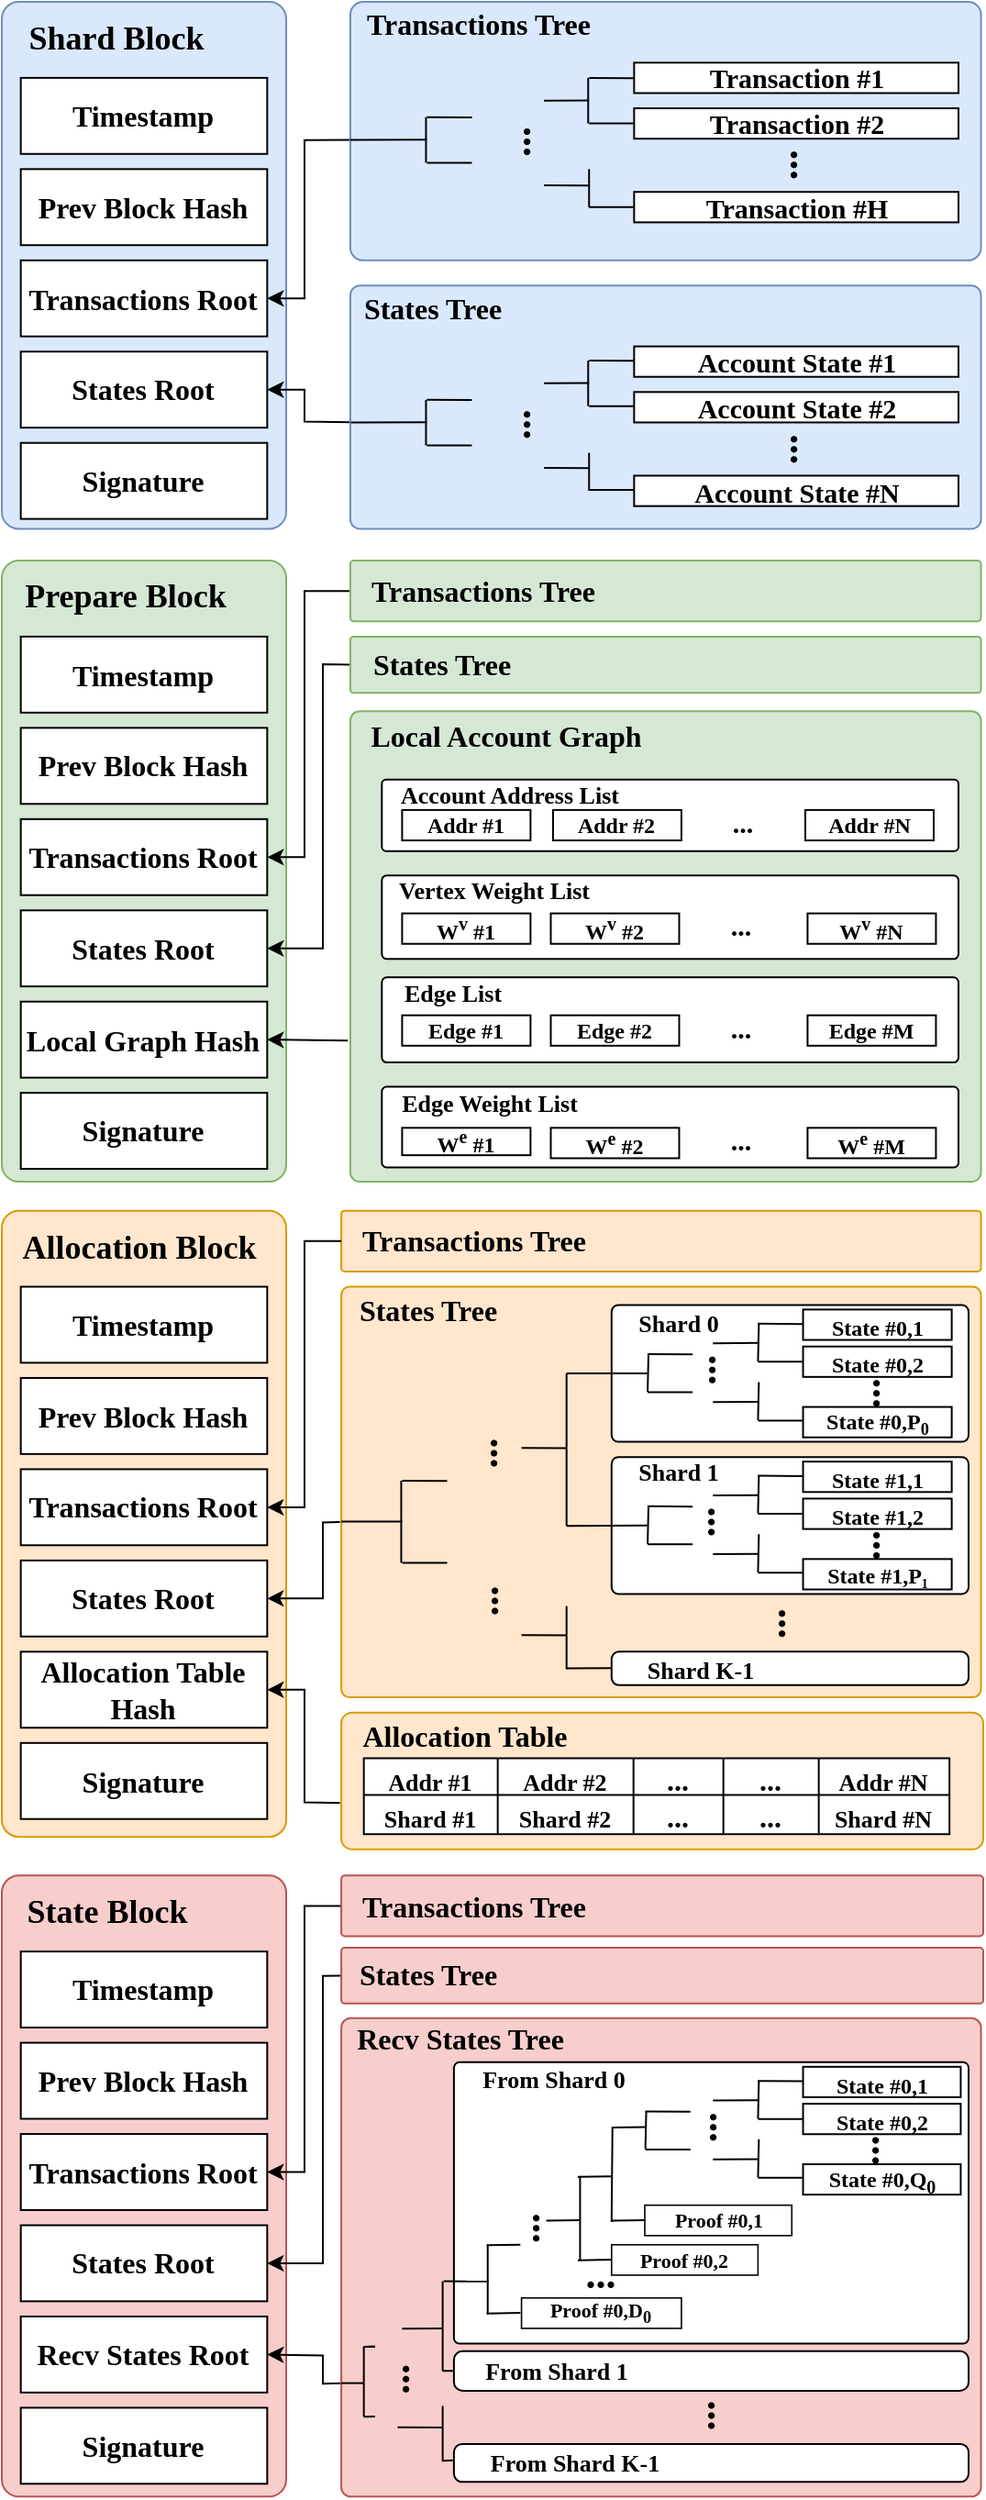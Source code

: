 <mxfile version="22.0.3" type="device">
  <diagram id="Ia3cG-8sxqVeyKSTiYs8" name="第 1 页">
    <mxGraphModel dx="1098" dy="988" grid="1" gridSize="5" guides="1" tooltips="1" connect="1" arrows="1" fold="1" page="1" pageScale="1" pageWidth="827" pageHeight="1169" math="0" shadow="0">
      <root>
        <mxCell id="0" />
        <mxCell id="1" parent="0" />
        <mxCell id="t8ExH7Mg5_o8D-LV01E7-1" value="" style="group" parent="1" vertex="1" connectable="0">
          <mxGeometry x="240" y="220" width="535" height="1347.67" as="geometry" />
        </mxCell>
        <mxCell id="dQi3K2ikhl7FJS8-el9H-121" value="" style="rounded=1;whiteSpace=wrap;html=1;arcSize=6;fillColor=#ffe6cc;strokeColor=#d79b00;container=0;fontStyle=1;fontFamily=Times New Roman;" parent="t8ExH7Mg5_o8D-LV01E7-1" vertex="1">
          <mxGeometry y="654.82" width="155" height="341.311" as="geometry" />
        </mxCell>
        <mxCell id="dQi3K2ikhl7FJS8-el9H-122" value="Prev Block Hash" style="rounded=0;whiteSpace=wrap;html=1;fontSize=16;container=0;fontStyle=1;fontFamily=Times New Roman;" parent="t8ExH7Mg5_o8D-LV01E7-1" vertex="1">
          <mxGeometry x="10.333" y="745.994" width="134.333" height="41.442" as="geometry" />
        </mxCell>
        <mxCell id="dQi3K2ikhl7FJS8-el9H-123" value="Transactions Root" style="rounded=0;whiteSpace=wrap;html=1;fontSize=16;container=0;fontStyle=1;fontFamily=Times New Roman;" parent="t8ExH7Mg5_o8D-LV01E7-1" vertex="1">
          <mxGeometry x="10.333" y="795.724" width="134.333" height="41.442" as="geometry" />
        </mxCell>
        <mxCell id="dQi3K2ikhl7FJS8-el9H-124" value="States Root" style="rounded=0;whiteSpace=wrap;html=1;fontSize=16;container=0;fontStyle=1;fontFamily=Times New Roman;" parent="t8ExH7Mg5_o8D-LV01E7-1" vertex="1">
          <mxGeometry x="10.333" y="845.454" width="134.333" height="41.442" as="geometry" />
        </mxCell>
        <mxCell id="dQi3K2ikhl7FJS8-el9H-125" value="Allocation Table Hash" style="rounded=0;whiteSpace=wrap;html=1;fontSize=16;container=0;fontStyle=1;fontFamily=Times New Roman;" parent="t8ExH7Mg5_o8D-LV01E7-1" vertex="1">
          <mxGeometry x="10.333" y="895.184" width="134.333" height="41.442" as="geometry" />
        </mxCell>
        <mxCell id="dQi3K2ikhl7FJS8-el9H-126" value="Timestamp" style="rounded=0;whiteSpace=wrap;html=1;fontSize=16;container=0;fontStyle=1;fontFamily=Times New Roman;" parent="t8ExH7Mg5_o8D-LV01E7-1" vertex="1">
          <mxGeometry x="10.333" y="696.264" width="134.333" height="41.442" as="geometry" />
        </mxCell>
        <mxCell id="dQi3K2ikhl7FJS8-el9H-127" value="Allocation Block" style="text;html=1;strokeColor=none;fillColor=none;align=center;verticalAlign=middle;whiteSpace=wrap;rounded=0;fontSize=18;container=0;fontStyle=1;fontFamily=Times New Roman;" parent="t8ExH7Mg5_o8D-LV01E7-1" vertex="1">
          <mxGeometry x="10.34" y="662.28" width="129.66" height="24.87" as="geometry" />
        </mxCell>
        <mxCell id="dQi3K2ikhl7FJS8-el9H-128" value="Signature" style="rounded=0;whiteSpace=wrap;html=1;fontSize=16;container=0;fontStyle=1;fontFamily=Times New Roman;" parent="t8ExH7Mg5_o8D-LV01E7-1" vertex="1">
          <mxGeometry x="10.333" y="944.915" width="134.333" height="41.442" as="geometry" />
        </mxCell>
        <mxCell id="dQi3K2ikhl7FJS8-el9H-24" value="" style="rounded=1;whiteSpace=wrap;html=1;arcSize=6;fillColor=#d5e8d4;strokeColor=#82b366;container=0;fontStyle=1;fontFamily=Times New Roman;" parent="t8ExH7Mg5_o8D-LV01E7-1" vertex="1">
          <mxGeometry y="300.514" width="155" height="338.541" as="geometry" />
        </mxCell>
        <mxCell id="dQi3K2ikhl7FJS8-el9H-25" value="Prev Block Hash" style="rounded=0;whiteSpace=wrap;html=1;fontSize=16;container=0;fontStyle=1;fontFamily=Times New Roman;" parent="t8ExH7Mg5_o8D-LV01E7-1" vertex="1">
          <mxGeometry x="10.333" y="391.686" width="134.333" height="41.442" as="geometry" />
        </mxCell>
        <mxCell id="dQi3K2ikhl7FJS8-el9H-26" value="Transactions Root" style="rounded=0;whiteSpace=wrap;html=1;fontSize=16;container=0;fontStyle=1;fontFamily=Times New Roman;" parent="t8ExH7Mg5_o8D-LV01E7-1" vertex="1">
          <mxGeometry x="10.333" y="441.417" width="134.333" height="41.442" as="geometry" />
        </mxCell>
        <mxCell id="dQi3K2ikhl7FJS8-el9H-27" value="States Root" style="rounded=0;whiteSpace=wrap;html=1;fontSize=16;container=0;fontStyle=1;fontFamily=Times New Roman;" parent="t8ExH7Mg5_o8D-LV01E7-1" vertex="1">
          <mxGeometry x="10.333" y="491.147" width="134.333" height="41.442" as="geometry" />
        </mxCell>
        <mxCell id="dQi3K2ikhl7FJS8-el9H-28" value="Local Graph Hash" style="rounded=0;whiteSpace=wrap;html=1;fontSize=16;container=0;fontStyle=1;fontFamily=Times New Roman;" parent="t8ExH7Mg5_o8D-LV01E7-1" vertex="1">
          <mxGeometry x="10.333" y="540.877" width="134.333" height="41.442" as="geometry" />
        </mxCell>
        <mxCell id="dQi3K2ikhl7FJS8-el9H-29" value="Timestamp" style="rounded=0;whiteSpace=wrap;html=1;fontSize=16;container=0;fontStyle=1;fontFamily=Times New Roman;" parent="t8ExH7Mg5_o8D-LV01E7-1" vertex="1">
          <mxGeometry x="10.333" y="341.956" width="134.333" height="41.442" as="geometry" />
        </mxCell>
        <mxCell id="dQi3K2ikhl7FJS8-el9H-30" value="Prepare Block" style="text;html=1;strokeColor=none;fillColor=none;align=center;verticalAlign=middle;whiteSpace=wrap;rounded=0;fontSize=18;container=0;fontStyle=1;fontFamily=Times New Roman;" parent="t8ExH7Mg5_o8D-LV01E7-1" vertex="1">
          <mxGeometry x="10.34" y="307.97" width="114.66" height="24.87" as="geometry" />
        </mxCell>
        <mxCell id="dQi3K2ikhl7FJS8-el9H-47" value="Signature" style="rounded=0;whiteSpace=wrap;html=1;fontSize=16;container=0;fontStyle=1;fontFamily=Times New Roman;" parent="t8ExH7Mg5_o8D-LV01E7-1" vertex="1">
          <mxGeometry x="10.333" y="590.607" width="134.333" height="41.442" as="geometry" />
        </mxCell>
        <mxCell id="dQi3K2ikhl7FJS8-el9H-37" value="" style="endArrow=classic;html=1;rounded=0;entryX=1;entryY=0.5;entryDx=0;entryDy=0;exitX=0;exitY=0.5;exitDx=0;exitDy=0;fontStyle=1;fontFamily=Times New Roman;" parent="t8ExH7Mg5_o8D-LV01E7-1" source="dQi3K2ikhl7FJS8-el9H-31" target="dQi3K2ikhl7FJS8-el9H-26" edge="1">
          <mxGeometry width="50" height="50" relative="1" as="geometry">
            <mxPoint x="175" y="491.147" as="sourcePoint" />
            <mxPoint x="215" y="416.552" as="targetPoint" />
            <Array as="points">
              <mxPoint x="165" y="317.091" />
              <mxPoint x="165" y="462.138" />
            </Array>
          </mxGeometry>
        </mxCell>
        <mxCell id="dQi3K2ikhl7FJS8-el9H-78" value="" style="endArrow=classic;html=1;rounded=0;entryX=1;entryY=0.5;entryDx=0;entryDy=0;fontStyle=1;fontFamily=Times New Roman;exitX=-0.004;exitY=0.7;exitDx=0;exitDy=0;exitPerimeter=0;" parent="t8ExH7Mg5_o8D-LV01E7-1" source="dQi3K2ikhl7FJS8-el9H-48" target="dQi3K2ikhl7FJS8-el9H-28" edge="1">
          <mxGeometry width="50" height="50" relative="1" as="geometry">
            <mxPoint x="185" y="561.157" as="sourcePoint" />
            <mxPoint x="145" y="474.57" as="targetPoint" />
          </mxGeometry>
        </mxCell>
        <mxCell id="dQi3K2ikhl7FJS8-el9H-44" value="" style="endArrow=classic;html=1;rounded=0;entryX=1;entryY=0.5;entryDx=0;entryDy=0;exitX=0;exitY=0.5;exitDx=0;exitDy=0;fontStyle=1;fontFamily=Times New Roman;" parent="t8ExH7Mg5_o8D-LV01E7-1" source="dQi3K2ikhl7FJS8-el9H-45" target="dQi3K2ikhl7FJS8-el9H-27" edge="1">
          <mxGeometry width="50" height="50" relative="1" as="geometry">
            <mxPoint x="185" y="511.868" as="sourcePoint" />
            <mxPoint x="215" y="416.552" as="targetPoint" />
            <Array as="points">
              <mxPoint x="175" y="357.007" />
              <mxPoint x="175" y="511.868" />
            </Array>
          </mxGeometry>
        </mxCell>
        <mxCell id="dQi3K2ikhl7FJS8-el9H-256" value="" style="rounded=1;whiteSpace=wrap;html=1;arcSize=6;fillColor=#f8cecc;strokeColor=#b85450;container=0;fontStyle=1;fontFamily=Times New Roman;" parent="t8ExH7Mg5_o8D-LV01E7-1" vertex="1">
          <mxGeometry y="1017.129" width="155" height="338.541" as="geometry" />
        </mxCell>
        <mxCell id="dQi3K2ikhl7FJS8-el9H-257" value="Prev Block Hash" style="rounded=0;whiteSpace=wrap;html=1;fontSize=16;container=0;fontStyle=1;fontFamily=Times New Roman;" parent="t8ExH7Mg5_o8D-LV01E7-1" vertex="1">
          <mxGeometry x="10.333" y="1108.301" width="134.333" height="41.442" as="geometry" />
        </mxCell>
        <mxCell id="dQi3K2ikhl7FJS8-el9H-258" value="Transactions Root" style="rounded=0;whiteSpace=wrap;html=1;fontSize=16;container=0;fontStyle=1;fontFamily=Times New Roman;" parent="t8ExH7Mg5_o8D-LV01E7-1" vertex="1">
          <mxGeometry x="10.333" y="1158.032" width="134.333" height="41.442" as="geometry" />
        </mxCell>
        <mxCell id="dQi3K2ikhl7FJS8-el9H-259" value="States Root" style="rounded=0;whiteSpace=wrap;html=1;fontSize=16;container=0;fontStyle=1;fontFamily=Times New Roman;" parent="t8ExH7Mg5_o8D-LV01E7-1" vertex="1">
          <mxGeometry x="10.333" y="1207.762" width="134.333" height="41.442" as="geometry" />
        </mxCell>
        <mxCell id="dQi3K2ikhl7FJS8-el9H-260" value="Recv States Root" style="rounded=0;whiteSpace=wrap;html=1;fontSize=16;container=0;fontStyle=1;fontFamily=Times New Roman;" parent="t8ExH7Mg5_o8D-LV01E7-1" vertex="1">
          <mxGeometry x="10.333" y="1257.492" width="134.333" height="41.442" as="geometry" />
        </mxCell>
        <mxCell id="dQi3K2ikhl7FJS8-el9H-261" value="Timestamp" style="rounded=0;whiteSpace=wrap;html=1;fontSize=16;container=0;fontStyle=1;fontFamily=Times New Roman;" parent="t8ExH7Mg5_o8D-LV01E7-1" vertex="1">
          <mxGeometry x="10.333" y="1058.571" width="134.333" height="41.442" as="geometry" />
        </mxCell>
        <mxCell id="dQi3K2ikhl7FJS8-el9H-262" value="State Block" style="text;html=1;strokeColor=none;fillColor=none;align=center;verticalAlign=middle;whiteSpace=wrap;rounded=0;fontSize=18;container=0;fontStyle=1;fontFamily=Times New Roman;" parent="t8ExH7Mg5_o8D-LV01E7-1" vertex="1">
          <mxGeometry x="10.34" y="1024.59" width="94.66" height="24.87" as="geometry" />
        </mxCell>
        <mxCell id="dQi3K2ikhl7FJS8-el9H-263" value="Signature" style="rounded=0;whiteSpace=wrap;html=1;fontSize=16;container=0;fontStyle=1;fontFamily=Times New Roman;" parent="t8ExH7Mg5_o8D-LV01E7-1" vertex="1">
          <mxGeometry x="10.333" y="1307.222" width="134.333" height="41.442" as="geometry" />
        </mxCell>
        <mxCell id="dQi3K2ikhl7FJS8-el9H-266" value="" style="endArrow=classic;html=1;rounded=0;entryX=1;entryY=0.5;entryDx=0;entryDy=0;exitX=0;exitY=0.5;exitDx=0;exitDy=0;fontStyle=1;fontFamily=Times New Roman;" parent="t8ExH7Mg5_o8D-LV01E7-1" source="dQi3K2ikhl7FJS8-el9H-264" target="dQi3K2ikhl7FJS8-el9H-258" edge="1">
          <mxGeometry width="50" height="50" relative="1" as="geometry">
            <mxPoint x="175" y="1207.762" as="sourcePoint" />
            <mxPoint x="215" y="1133.166" as="targetPoint" />
            <Array as="points">
              <mxPoint x="165" y="1033.706" />
              <mxPoint x="165" y="1178.752" />
            </Array>
          </mxGeometry>
        </mxCell>
        <mxCell id="dQi3K2ikhl7FJS8-el9H-268" value="" style="endArrow=classic;html=1;rounded=0;entryX=1;entryY=0.5;entryDx=0;entryDy=0;fontStyle=1;fontFamily=Times New Roman;exitX=0;exitY=0.763;exitDx=0;exitDy=0;exitPerimeter=0;" parent="t8ExH7Mg5_o8D-LV01E7-1" source="dQi3K2ikhl7FJS8-el9H-267" target="dQi3K2ikhl7FJS8-el9H-260" edge="1">
          <mxGeometry width="50" height="50" relative="1" as="geometry">
            <mxPoint x="185" y="1291.377" as="sourcePoint" />
            <mxPoint x="215" y="1133.166" as="targetPoint" />
            <Array as="points">
              <mxPoint x="175" y="1294.117" />
              <mxPoint x="175" y="1278.729" />
            </Array>
          </mxGeometry>
        </mxCell>
        <mxCell id="wD-DZCwfwVYlk3r4DPER-4" value="" style="endArrow=classic;html=1;rounded=0;entryX=1;entryY=0.5;entryDx=0;entryDy=0;exitX=0;exitY=0.5;exitDx=0;exitDy=0;fontStyle=1;fontFamily=Times New Roman;" parent="t8ExH7Mg5_o8D-LV01E7-1" source="wD-DZCwfwVYlk3r4DPER-2" target="dQi3K2ikhl7FJS8-el9H-259" edge="1">
          <mxGeometry width="50" height="50" relative="1" as="geometry">
            <mxPoint x="195" y="1041.994" as="sourcePoint" />
            <mxPoint x="150.333" y="1187.041" as="targetPoint" />
            <Array as="points">
              <mxPoint x="175" y="1071.839" />
              <mxPoint x="175" y="1228.483" />
            </Array>
          </mxGeometry>
        </mxCell>
        <mxCell id="dQi3K2ikhl7FJS8-el9H-1" value="" style="rounded=1;whiteSpace=wrap;html=1;arcSize=6;fillColor=#dae8fc;strokeColor=#6c8ebf;container=0;fontStyle=1;fontFamily=Times New Roman;" parent="t8ExH7Mg5_o8D-LV01E7-1" vertex="1">
          <mxGeometry y="-4" width="155" height="287.247" as="geometry" />
        </mxCell>
        <mxCell id="dQi3K2ikhl7FJS8-el9H-2" value="Prev Block Hash" style="rounded=0;whiteSpace=wrap;html=1;fontSize=16;container=0;fontStyle=1;fontFamily=Times New Roman;" parent="t8ExH7Mg5_o8D-LV01E7-1" vertex="1">
          <mxGeometry x="10.333" y="87.172" width="134.333" height="41.442" as="geometry" />
        </mxCell>
        <mxCell id="dQi3K2ikhl7FJS8-el9H-3" value="Transactions Root" style="rounded=0;whiteSpace=wrap;html=1;fontSize=16;container=0;fontStyle=1;fontFamily=Times New Roman;" parent="t8ExH7Mg5_o8D-LV01E7-1" vertex="1">
          <mxGeometry x="10.333" y="136.902" width="134.333" height="41.442" as="geometry" />
        </mxCell>
        <mxCell id="dQi3K2ikhl7FJS8-el9H-4" value="States Root" style="rounded=0;whiteSpace=wrap;html=1;fontSize=16;container=0;fontStyle=1;fontFamily=Times New Roman;" parent="t8ExH7Mg5_o8D-LV01E7-1" vertex="1">
          <mxGeometry x="10.333" y="186.632" width="134.333" height="41.442" as="geometry" />
        </mxCell>
        <mxCell id="dQi3K2ikhl7FJS8-el9H-5" value="Signature" style="rounded=0;whiteSpace=wrap;html=1;fontSize=16;container=0;fontStyle=1;fontFamily=Times New Roman;" parent="t8ExH7Mg5_o8D-LV01E7-1" vertex="1">
          <mxGeometry x="10.333" y="236.363" width="134.333" height="41.442" as="geometry" />
        </mxCell>
        <mxCell id="dQi3K2ikhl7FJS8-el9H-6" value="&lt;font style=&quot;font-size: 16px;&quot;&gt;Timestamp&lt;/font&gt;" style="rounded=0;whiteSpace=wrap;html=1;fontSize=16;container=0;fontStyle=1;fontFamily=Times New Roman;" parent="t8ExH7Mg5_o8D-LV01E7-1" vertex="1">
          <mxGeometry x="10.333" y="37.442" width="134.333" height="41.442" as="geometry" />
        </mxCell>
        <mxCell id="dQi3K2ikhl7FJS8-el9H-7" value="Shard Block" style="text;html=1;strokeColor=none;fillColor=none;align=center;verticalAlign=middle;whiteSpace=wrap;rounded=0;fontSize=18;container=0;fontStyle=1;fontFamily=Times New Roman;" parent="t8ExH7Mg5_o8D-LV01E7-1" vertex="1">
          <mxGeometry x="10.33" y="3.46" width="104.67" height="24.87" as="geometry" />
        </mxCell>
        <mxCell id="dQi3K2ikhl7FJS8-el9H-16" value="" style="endArrow=classic;html=1;rounded=0;entryX=1;entryY=0.5;entryDx=0;entryDy=0;exitX=-0.001;exitY=0.534;exitDx=0;exitDy=0;exitPerimeter=0;fontStyle=1;fontFamily=Times New Roman;" parent="t8ExH7Mg5_o8D-LV01E7-1" source="dQi3K2ikhl7FJS8-el9H-8" target="dQi3K2ikhl7FJS8-el9H-3" edge="1">
          <mxGeometry width="50" height="50" relative="1" as="geometry">
            <mxPoint x="175" y="186.632" as="sourcePoint" />
            <mxPoint x="215" y="112.037" as="targetPoint" />
            <Array as="points">
              <mxPoint x="165" y="71.424" />
              <mxPoint x="165" y="157.623" />
            </Array>
          </mxGeometry>
        </mxCell>
        <mxCell id="dQi3K2ikhl7FJS8-el9H-23" value="" style="endArrow=classic;html=1;rounded=0;entryX=1;entryY=0.5;entryDx=0;entryDy=0;exitX=0.001;exitY=0.562;exitDx=0;exitDy=0;exitPerimeter=0;fontStyle=1;fontFamily=Times New Roman;" parent="t8ExH7Mg5_o8D-LV01E7-1" source="dQi3K2ikhl7FJS8-el9H-17" target="dQi3K2ikhl7FJS8-el9H-4" edge="1">
          <mxGeometry width="50" height="50" relative="1" as="geometry">
            <mxPoint x="185" y="207.353" as="sourcePoint" />
            <mxPoint x="215" y="112.037" as="targetPoint" />
            <Array as="points">
              <mxPoint x="165" y="224.771" />
              <mxPoint x="165" y="207.353" />
            </Array>
          </mxGeometry>
        </mxCell>
        <mxCell id="dQi3K2ikhl7FJS8-el9H-129" value="" style="rounded=1;whiteSpace=wrap;html=1;arcSize=6;fillColor=#ffe6cc;strokeColor=#d79b00;fontStyle=1;fontFamily=Times New Roman;" parent="t8ExH7Mg5_o8D-LV01E7-1" vertex="1">
          <mxGeometry x="185.057" y="654.821" width="348.715" height="33.153" as="geometry" />
        </mxCell>
        <mxCell id="dQi3K2ikhl7FJS8-el9H-131" value="" style="endArrow=classic;html=1;rounded=0;entryX=1;entryY=0.5;entryDx=0;entryDy=0;exitX=0;exitY=0.5;exitDx=0;exitDy=0;fontStyle=1;fontFamily=Times New Roman;" parent="t8ExH7Mg5_o8D-LV01E7-1" source="dQi3K2ikhl7FJS8-el9H-129" target="dQi3K2ikhl7FJS8-el9H-123" edge="1">
          <mxGeometry width="50" height="50" relative="1" as="geometry">
            <mxPoint x="175" y="845.454" as="sourcePoint" />
            <mxPoint x="215" y="770.859" as="targetPoint" />
            <Array as="points">
              <mxPoint x="165" y="671.399" />
              <mxPoint x="165" y="816.445" />
            </Array>
          </mxGeometry>
        </mxCell>
        <mxCell id="dQi3K2ikhl7FJS8-el9H-130" value="Transactions Tree" style="text;html=1;strokeColor=none;fillColor=none;align=center;verticalAlign=middle;whiteSpace=wrap;rounded=0;fontSize=16;fontStyle=1;fontFamily=Times New Roman;" parent="t8ExH7Mg5_o8D-LV01E7-1" vertex="1">
          <mxGeometry x="185.06" y="658.964" width="144.94" height="24.867" as="geometry" />
        </mxCell>
        <mxCell id="dQi3K2ikhl7FJS8-el9H-132" value="" style="rounded=1;whiteSpace=wrap;html=1;arcSize=2;fillColor=#ffe6cc;strokeColor=#d79b00;fontStyle=1;fontFamily=Times New Roman;" parent="t8ExH7Mg5_o8D-LV01E7-1" vertex="1">
          <mxGeometry x="185.057" y="696.263" width="348.715" height="223.786" as="geometry" />
        </mxCell>
        <mxCell id="dQi3K2ikhl7FJS8-el9H-133" value="" style="endArrow=classic;html=1;rounded=0;entryX=1;entryY=0.5;entryDx=0;entryDy=0;exitX=-0.002;exitY=0.573;exitDx=0;exitDy=0;exitPerimeter=0;fontStyle=1;fontFamily=Times New Roman;" parent="t8ExH7Mg5_o8D-LV01E7-1" source="dQi3K2ikhl7FJS8-el9H-132" target="dQi3K2ikhl7FJS8-el9H-124" edge="1">
          <mxGeometry width="50" height="50" relative="1" as="geometry">
            <mxPoint x="185" y="708.696" as="sourcePoint" />
            <mxPoint x="215" y="770.859" as="targetPoint" />
            <Array as="points">
              <mxPoint x="175" y="824.733" />
              <mxPoint x="175" y="866.175" />
            </Array>
          </mxGeometry>
        </mxCell>
        <mxCell id="dQi3K2ikhl7FJS8-el9H-134" value="States Tree" style="text;html=1;strokeColor=none;fillColor=none;align=center;verticalAlign=middle;whiteSpace=wrap;rounded=0;fontSize=16;fontStyle=1;fontFamily=Times New Roman;" parent="t8ExH7Mg5_o8D-LV01E7-1" vertex="1">
          <mxGeometry x="185.06" y="696.266" width="94.94" height="24.867" as="geometry" />
        </mxCell>
        <mxCell id="dQi3K2ikhl7FJS8-el9H-135" value="" style="rounded=1;whiteSpace=wrap;html=1;arcSize=8;fillColor=#ffe6cc;strokeColor=#d79b00;fontStyle=1;fontFamily=Times New Roman;" parent="t8ExH7Mg5_o8D-LV01E7-1" vertex="1">
          <mxGeometry x="185.057" y="928.337" width="349.943" height="74.595" as="geometry" />
        </mxCell>
        <mxCell id="dQi3K2ikhl7FJS8-el9H-161" value="" style="endArrow=classic;html=1;rounded=0;entryX=1;entryY=0.5;entryDx=0;entryDy=0;exitX=-0.002;exitY=0.661;exitDx=0;exitDy=0;exitPerimeter=0;fontStyle=1;fontFamily=Times New Roman;" parent="t8ExH7Mg5_o8D-LV01E7-1" source="dQi3K2ikhl7FJS8-el9H-135" target="dQi3K2ikhl7FJS8-el9H-125" edge="1">
          <mxGeometry width="50" height="50" relative="1" as="geometry">
            <mxPoint x="195" y="915.905" as="sourcePoint" />
            <mxPoint x="145" y="828.878" as="targetPoint" />
            <Array as="points">
              <mxPoint x="165" y="977.239" />
              <mxPoint x="165" y="915.905" />
            </Array>
          </mxGeometry>
        </mxCell>
        <mxCell id="dQi3K2ikhl7FJS8-el9H-136" value="Allocation Table" style="text;html=1;strokeColor=none;fillColor=none;align=center;verticalAlign=middle;whiteSpace=wrap;rounded=0;fontSize=16;fontStyle=1;fontFamily=Times New Roman;" parent="t8ExH7Mg5_o8D-LV01E7-1" vertex="1">
          <mxGeometry x="184.75" y="928.34" width="135.25" height="24.867" as="geometry" />
        </mxCell>
        <mxCell id="dQi3K2ikhl7FJS8-el9H-162" value="" style="shape=table;startSize=0;container=1;collapsible=0;childLayout=tableLayout;fontSize=16;fontStyle=1;fontFamily=Times New Roman;" parent="t8ExH7Mg5_o8D-LV01E7-1" vertex="1">
          <mxGeometry x="197.336" y="953.203" width="319.246" height="41.442" as="geometry" />
        </mxCell>
        <mxCell id="dQi3K2ikhl7FJS8-el9H-163" value="" style="shape=tableRow;horizontal=0;startSize=0;swimlaneHead=0;swimlaneBody=0;strokeColor=inherit;top=0;left=0;bottom=0;right=0;collapsible=0;dropTarget=0;fillColor=none;points=[[0,0.5],[1,0.5]];portConstraint=eastwest;fontSize=14;fontStyle=1;fontFamily=Times New Roman;" parent="dQi3K2ikhl7FJS8-el9H-162" vertex="1">
          <mxGeometry width="319.246" height="20" as="geometry" />
        </mxCell>
        <mxCell id="dQi3K2ikhl7FJS8-el9H-164" value="&lt;font style=&quot;font-size: 13px;&quot;&gt;Addr #1&lt;/font&gt;" style="shape=partialRectangle;html=1;whiteSpace=wrap;connectable=0;strokeColor=inherit;overflow=hidden;fillColor=none;top=0;left=0;bottom=0;right=0;pointerEvents=1;fontSize=16;fontStyle=1;fontFamily=Times New Roman;" parent="dQi3K2ikhl7FJS8-el9H-163" vertex="1">
          <mxGeometry width="73" height="20" as="geometry">
            <mxRectangle width="73" height="20" as="alternateBounds" />
          </mxGeometry>
        </mxCell>
        <mxCell id="dQi3K2ikhl7FJS8-el9H-165" value="&lt;font style=&quot;font-size: 13px;&quot;&gt;Addr #2&lt;/font&gt;" style="shape=partialRectangle;html=1;whiteSpace=wrap;connectable=0;strokeColor=inherit;overflow=hidden;fillColor=none;top=0;left=0;bottom=0;right=0;pointerEvents=1;fontSize=16;fontStyle=1;fontFamily=Times New Roman;" parent="dQi3K2ikhl7FJS8-el9H-163" vertex="1">
          <mxGeometry x="73" width="74" height="20" as="geometry">
            <mxRectangle width="74" height="20" as="alternateBounds" />
          </mxGeometry>
        </mxCell>
        <mxCell id="dQi3K2ikhl7FJS8-el9H-175" value="..." style="shape=partialRectangle;html=1;whiteSpace=wrap;connectable=0;strokeColor=inherit;overflow=hidden;fillColor=none;top=0;left=0;bottom=0;right=0;pointerEvents=1;fontSize=16;fontStyle=1;fontFamily=Times New Roman;" parent="dQi3K2ikhl7FJS8-el9H-163" vertex="1">
          <mxGeometry x="147" width="49" height="20" as="geometry">
            <mxRectangle width="49" height="20" as="alternateBounds" />
          </mxGeometry>
        </mxCell>
        <mxCell id="dQi3K2ikhl7FJS8-el9H-177" value="..." style="shape=partialRectangle;html=1;whiteSpace=wrap;connectable=0;strokeColor=inherit;overflow=hidden;fillColor=none;top=0;left=0;bottom=0;right=0;pointerEvents=1;fontSize=16;fontStyle=1;fontFamily=Times New Roman;" parent="dQi3K2ikhl7FJS8-el9H-163" vertex="1">
          <mxGeometry x="196" width="52" height="20" as="geometry">
            <mxRectangle width="52" height="20" as="alternateBounds" />
          </mxGeometry>
        </mxCell>
        <mxCell id="dQi3K2ikhl7FJS8-el9H-179" value="&lt;font style=&quot;font-size: 13px;&quot;&gt;Addr #N&lt;/font&gt;" style="shape=partialRectangle;html=1;whiteSpace=wrap;connectable=0;strokeColor=inherit;overflow=hidden;fillColor=none;top=0;left=0;bottom=0;right=0;pointerEvents=1;fontSize=16;fontStyle=1;fontFamily=Times New Roman;" parent="dQi3K2ikhl7FJS8-el9H-163" vertex="1">
          <mxGeometry x="248" width="71" height="20" as="geometry">
            <mxRectangle width="71" height="20" as="alternateBounds" />
          </mxGeometry>
        </mxCell>
        <mxCell id="dQi3K2ikhl7FJS8-el9H-167" value="" style="shape=tableRow;horizontal=0;startSize=0;swimlaneHead=0;swimlaneBody=0;strokeColor=inherit;top=0;left=0;bottom=0;right=0;collapsible=0;dropTarget=0;fillColor=none;points=[[0,0.5],[1,0.5]];portConstraint=eastwest;fontSize=16;fontStyle=1;fontFamily=Times New Roman;" parent="dQi3K2ikhl7FJS8-el9H-162" vertex="1">
          <mxGeometry y="20" width="319.246" height="21" as="geometry" />
        </mxCell>
        <mxCell id="dQi3K2ikhl7FJS8-el9H-168" value="&lt;font style=&quot;font-size: 13px;&quot;&gt;Shard #1&lt;/font&gt;" style="shape=partialRectangle;html=1;whiteSpace=wrap;connectable=0;strokeColor=inherit;overflow=hidden;fillColor=none;top=0;left=0;bottom=0;right=0;pointerEvents=1;fontSize=16;fontStyle=1;fontFamily=Times New Roman;" parent="dQi3K2ikhl7FJS8-el9H-167" vertex="1">
          <mxGeometry width="73" height="21" as="geometry">
            <mxRectangle width="73" height="21" as="alternateBounds" />
          </mxGeometry>
        </mxCell>
        <mxCell id="dQi3K2ikhl7FJS8-el9H-169" value="&lt;font style=&quot;font-size: 13px;&quot;&gt;Shard #2&lt;/font&gt;" style="shape=partialRectangle;html=1;whiteSpace=wrap;connectable=0;strokeColor=inherit;overflow=hidden;fillColor=none;top=0;left=0;bottom=0;right=0;pointerEvents=1;fontSize=16;fontStyle=1;fontFamily=Times New Roman;" parent="dQi3K2ikhl7FJS8-el9H-167" vertex="1">
          <mxGeometry x="73" width="74" height="21" as="geometry">
            <mxRectangle width="74" height="21" as="alternateBounds" />
          </mxGeometry>
        </mxCell>
        <mxCell id="dQi3K2ikhl7FJS8-el9H-176" value="..." style="shape=partialRectangle;html=1;whiteSpace=wrap;connectable=0;strokeColor=inherit;overflow=hidden;fillColor=none;top=0;left=0;bottom=0;right=0;pointerEvents=1;fontSize=16;fontStyle=1;fontFamily=Times New Roman;" parent="dQi3K2ikhl7FJS8-el9H-167" vertex="1">
          <mxGeometry x="147" width="49" height="21" as="geometry">
            <mxRectangle width="49" height="21" as="alternateBounds" />
          </mxGeometry>
        </mxCell>
        <mxCell id="dQi3K2ikhl7FJS8-el9H-178" value="..." style="shape=partialRectangle;html=1;whiteSpace=wrap;connectable=0;strokeColor=inherit;overflow=hidden;fillColor=none;top=0;left=0;bottom=0;right=0;pointerEvents=1;fontSize=16;fontStyle=1;fontFamily=Times New Roman;" parent="dQi3K2ikhl7FJS8-el9H-167" vertex="1">
          <mxGeometry x="196" width="52" height="21" as="geometry">
            <mxRectangle width="52" height="21" as="alternateBounds" />
          </mxGeometry>
        </mxCell>
        <mxCell id="dQi3K2ikhl7FJS8-el9H-180" value="&lt;font style=&quot;font-size: 13px;&quot;&gt;Shard #N&lt;/font&gt;" style="shape=partialRectangle;html=1;whiteSpace=wrap;connectable=0;strokeColor=inherit;overflow=hidden;fillColor=none;top=0;left=0;bottom=0;right=0;pointerEvents=1;fontSize=16;fontStyle=1;fontFamily=Times New Roman;" parent="dQi3K2ikhl7FJS8-el9H-167" vertex="1">
          <mxGeometry x="248" width="71" height="21" as="geometry">
            <mxRectangle width="71" height="21" as="alternateBounds" />
          </mxGeometry>
        </mxCell>
        <mxCell id="dQi3K2ikhl7FJS8-el9H-200" value="" style="rounded=1;whiteSpace=wrap;html=1;arcSize=5;fontStyle=1;fontFamily=Times New Roman;" parent="t8ExH7Mg5_o8D-LV01E7-1" vertex="1">
          <mxGeometry x="332.401" y="706.209" width="194.617" height="74.595" as="geometry" />
        </mxCell>
        <mxCell id="dQi3K2ikhl7FJS8-el9H-184" value="&lt;font style=&quot;font-size: 12px;&quot;&gt;State #0,1&lt;/font&gt;" style="rounded=0;whiteSpace=wrap;html=1;fontSize=15;fontStyle=1;fontFamily=Times New Roman;" parent="t8ExH7Mg5_o8D-LV01E7-1" vertex="1">
          <mxGeometry x="436.77" y="708.696" width="81.039" height="16.577" as="geometry" />
        </mxCell>
        <mxCell id="dQi3K2ikhl7FJS8-el9H-185" value="&lt;font style=&quot;font-size: 12px;&quot;&gt;State #0,2&lt;/font&gt;" style="rounded=0;whiteSpace=wrap;html=1;fontSize=15;fontStyle=1;fontFamily=Times New Roman;" parent="t8ExH7Mg5_o8D-LV01E7-1" vertex="1">
          <mxGeometry x="436.77" y="728.845" width="81.039" height="16.577" as="geometry" />
        </mxCell>
        <mxCell id="dQi3K2ikhl7FJS8-el9H-186" value="&lt;font style=&quot;font-size: 22px;&quot;&gt;...&lt;/font&gt;" style="text;html=1;strokeColor=none;fillColor=none;align=center;verticalAlign=middle;whiteSpace=wrap;rounded=0;rotation=90;fontStyle=1;fontFamily=Times New Roman;" parent="t8ExH7Mg5_o8D-LV01E7-1" vertex="1">
          <mxGeometry x="475.301" y="748.223" width="12.586" height="12.433" as="geometry" />
        </mxCell>
        <mxCell id="dQi3K2ikhl7FJS8-el9H-187" value="&lt;font style=&quot;font-size: 12px;&quot;&gt;State #0,P&lt;/font&gt;&lt;font style=&quot;font-size: 11px;&quot;&gt;&lt;sub&gt;0&lt;/sub&gt;&lt;/font&gt;" style="rounded=0;whiteSpace=wrap;html=1;fontSize=15;fontStyle=1;fontFamily=Times New Roman;" parent="t8ExH7Mg5_o8D-LV01E7-1" vertex="1">
          <mxGeometry x="436.77" y="761.791" width="81.039" height="16.577" as="geometry" />
        </mxCell>
        <mxCell id="dQi3K2ikhl7FJS8-el9H-188" value="" style="endArrow=none;html=1;rounded=0;fontStyle=1;fontFamily=Times New Roman;" parent="t8ExH7Mg5_o8D-LV01E7-1" edge="1">
          <mxGeometry width="50" height="50" relative="1" as="geometry">
            <mxPoint x="412.213" y="716.412" as="sourcePoint" />
            <mxPoint x="436.77" y="716.578" as="targetPoint" />
          </mxGeometry>
        </mxCell>
        <mxCell id="dQi3K2ikhl7FJS8-el9H-189" value="" style="endArrow=none;html=1;rounded=0;fontStyle=1;fontFamily=Times New Roman;" parent="t8ExH7Mg5_o8D-LV01E7-1" edge="1">
          <mxGeometry width="50" height="50" relative="1" as="geometry">
            <mxPoint x="412.213" y="737.133" as="sourcePoint" />
            <mxPoint x="436.77" y="737.133" as="targetPoint" />
          </mxGeometry>
        </mxCell>
        <mxCell id="dQi3K2ikhl7FJS8-el9H-192" value="" style="endArrow=none;html=1;rounded=0;fontStyle=1;fontFamily=Times New Roman;" parent="t8ExH7Mg5_o8D-LV01E7-1" edge="1">
          <mxGeometry width="50" height="50" relative="1" as="geometry">
            <mxPoint x="387.656" y="727.096" as="sourcePoint" />
            <mxPoint x="412.213" y="726.93" as="targetPoint" />
          </mxGeometry>
        </mxCell>
        <mxCell id="dQi3K2ikhl7FJS8-el9H-193" value="&lt;font style=&quot;font-size: 22px;&quot;&gt;...&lt;/font&gt;" style="text;html=1;strokeColor=none;fillColor=none;align=center;verticalAlign=middle;whiteSpace=wrap;rounded=0;rotation=90;fontStyle=1;fontFamily=Times New Roman;" parent="t8ExH7Mg5_o8D-LV01E7-1" vertex="1">
          <mxGeometry x="374.149" y="737.962" width="36.836" height="7.46" as="geometry" />
        </mxCell>
        <mxCell id="dQi3K2ikhl7FJS8-el9H-202" value="" style="endArrow=none;html=1;rounded=0;fontStyle=1;fontFamily=Times New Roman;" parent="t8ExH7Mg5_o8D-LV01E7-1" edge="1">
          <mxGeometry width="50" height="50" relative="1" as="geometry">
            <mxPoint x="412.68" y="716.155" as="sourcePoint" />
            <mxPoint x="412.213" y="736.876" as="targetPoint" />
          </mxGeometry>
        </mxCell>
        <mxCell id="dQi3K2ikhl7FJS8-el9H-204" value="" style="endArrow=none;html=1;rounded=0;fontStyle=1;fontFamily=Times New Roman;" parent="t8ExH7Mg5_o8D-LV01E7-1" edge="1">
          <mxGeometry width="50" height="50" relative="1" as="geometry">
            <mxPoint x="412.213" y="769.201" as="sourcePoint" />
            <mxPoint x="436.77" y="769.201" as="targetPoint" />
          </mxGeometry>
        </mxCell>
        <mxCell id="dQi3K2ikhl7FJS8-el9H-205" value="" style="endArrow=none;html=1;rounded=0;fontStyle=1;fontFamily=Times New Roman;" parent="t8ExH7Mg5_o8D-LV01E7-1" edge="1">
          <mxGeometry width="50" height="50" relative="1" as="geometry">
            <mxPoint x="387.656" y="759.164" as="sourcePoint" />
            <mxPoint x="412.213" y="758.998" as="targetPoint" />
          </mxGeometry>
        </mxCell>
        <mxCell id="dQi3K2ikhl7FJS8-el9H-206" value="" style="endArrow=none;html=1;rounded=0;fontStyle=1;fontFamily=Times New Roman;" parent="t8ExH7Mg5_o8D-LV01E7-1" edge="1">
          <mxGeometry width="50" height="50" relative="1" as="geometry">
            <mxPoint x="412.68" y="748.223" as="sourcePoint" />
            <mxPoint x="412.213" y="768.944" as="targetPoint" />
          </mxGeometry>
        </mxCell>
        <mxCell id="dQi3K2ikhl7FJS8-el9H-207" value="" style="endArrow=none;html=1;rounded=0;fontStyle=1;fontFamily=Times New Roman;" parent="t8ExH7Mg5_o8D-LV01E7-1" edge="1">
          <mxGeometry width="50" height="50" relative="1" as="geometry">
            <mxPoint x="352.047" y="733.014" as="sourcePoint" />
            <mxPoint x="376.605" y="733.18" as="targetPoint" />
          </mxGeometry>
        </mxCell>
        <mxCell id="dQi3K2ikhl7FJS8-el9H-208" value="" style="endArrow=none;html=1;rounded=0;fontStyle=1;fontFamily=Times New Roman;" parent="t8ExH7Mg5_o8D-LV01E7-1" edge="1">
          <mxGeometry width="50" height="50" relative="1" as="geometry">
            <mxPoint x="352.047" y="753.735" as="sourcePoint" />
            <mxPoint x="376.605" y="753.735" as="targetPoint" />
          </mxGeometry>
        </mxCell>
        <mxCell id="dQi3K2ikhl7FJS8-el9H-209" value="" style="endArrow=none;html=1;rounded=0;fontStyle=1;fontFamily=Times New Roman;" parent="t8ExH7Mg5_o8D-LV01E7-1" edge="1">
          <mxGeometry width="50" height="50" relative="1" as="geometry">
            <mxPoint x="307.844" y="743.532" as="sourcePoint" />
            <mxPoint x="352.047" y="743.532" as="targetPoint" />
          </mxGeometry>
        </mxCell>
        <mxCell id="dQi3K2ikhl7FJS8-el9H-210" value="" style="endArrow=none;html=1;rounded=0;fontStyle=1;fontFamily=Times New Roman;" parent="t8ExH7Mg5_o8D-LV01E7-1" edge="1">
          <mxGeometry width="50" height="50" relative="1" as="geometry">
            <mxPoint x="352.514" y="732.757" as="sourcePoint" />
            <mxPoint x="352.047" y="753.478" as="targetPoint" />
          </mxGeometry>
        </mxCell>
        <mxCell id="dQi3K2ikhl7FJS8-el9H-211" value="&lt;font style=&quot;font-size: 13px;&quot;&gt;Shard 0&lt;/font&gt;" style="text;html=1;strokeColor=none;fillColor=none;align=center;verticalAlign=middle;whiteSpace=wrap;rounded=0;fontSize=16;fontStyle=1;fontFamily=Times New Roman;" parent="t8ExH7Mg5_o8D-LV01E7-1" vertex="1">
          <mxGeometry x="332.401" y="706.209" width="73.672" height="18.234" as="geometry" />
        </mxCell>
        <mxCell id="dQi3K2ikhl7FJS8-el9H-212" value="" style="rounded=1;whiteSpace=wrap;html=1;arcSize=5;fontStyle=1;fontFamily=Times New Roman;" parent="t8ExH7Mg5_o8D-LV01E7-1" vertex="1">
          <mxGeometry x="332.401" y="789.093" width="194.617" height="74.595" as="geometry" />
        </mxCell>
        <mxCell id="dQi3K2ikhl7FJS8-el9H-213" value="&lt;font style=&quot;font-size: 12px;&quot;&gt;State #1,1&lt;/font&gt;" style="rounded=0;whiteSpace=wrap;html=1;fontSize=15;fontStyle=1;fontFamily=Times New Roman;" parent="t8ExH7Mg5_o8D-LV01E7-1" vertex="1">
          <mxGeometry x="436.77" y="791.579" width="81.039" height="16.577" as="geometry" />
        </mxCell>
        <mxCell id="dQi3K2ikhl7FJS8-el9H-214" value="&lt;font style=&quot;font-size: 12px;&quot;&gt;State #1,2&lt;/font&gt;" style="rounded=0;whiteSpace=wrap;html=1;fontSize=15;fontStyle=1;fontFamily=Times New Roman;" parent="t8ExH7Mg5_o8D-LV01E7-1" vertex="1">
          <mxGeometry x="436.77" y="811.728" width="81.039" height="16.577" as="geometry" />
        </mxCell>
        <mxCell id="dQi3K2ikhl7FJS8-el9H-215" value="&lt;font style=&quot;font-size: 22px;&quot;&gt;...&lt;/font&gt;" style="text;html=1;strokeColor=none;fillColor=none;align=center;verticalAlign=middle;whiteSpace=wrap;rounded=0;rotation=90;fontStyle=1;fontFamily=Times New Roman;" parent="t8ExH7Mg5_o8D-LV01E7-1" vertex="1">
          <mxGeometry x="475.301" y="831.107" width="12.586" height="12.433" as="geometry" />
        </mxCell>
        <mxCell id="dQi3K2ikhl7FJS8-el9H-216" value="&lt;font style=&quot;font-size: 12px;&quot;&gt;State #1,P&lt;/font&gt;&lt;font style=&quot;font-size: 8.333px;&quot;&gt;&lt;sub&gt;1&lt;/sub&gt;&lt;/font&gt;" style="rounded=0;whiteSpace=wrap;html=1;fontSize=15;fontStyle=1;fontFamily=Times New Roman;" parent="t8ExH7Mg5_o8D-LV01E7-1" vertex="1">
          <mxGeometry x="436.77" y="844.675" width="81.039" height="16.577" as="geometry" />
        </mxCell>
        <mxCell id="dQi3K2ikhl7FJS8-el9H-217" value="" style="endArrow=none;html=1;rounded=0;fontStyle=1;fontFamily=Times New Roman;" parent="t8ExH7Mg5_o8D-LV01E7-1" edge="1">
          <mxGeometry width="50" height="50" relative="1" as="geometry">
            <mxPoint x="412.213" y="799.296" as="sourcePoint" />
            <mxPoint x="436.77" y="799.462" as="targetPoint" />
          </mxGeometry>
        </mxCell>
        <mxCell id="dQi3K2ikhl7FJS8-el9H-218" value="" style="endArrow=none;html=1;rounded=0;fontStyle=1;fontFamily=Times New Roman;" parent="t8ExH7Mg5_o8D-LV01E7-1" edge="1">
          <mxGeometry width="50" height="50" relative="1" as="geometry">
            <mxPoint x="412.213" y="820.017" as="sourcePoint" />
            <mxPoint x="436.77" y="820.017" as="targetPoint" />
          </mxGeometry>
        </mxCell>
        <mxCell id="dQi3K2ikhl7FJS8-el9H-219" value="" style="endArrow=none;html=1;rounded=0;fontStyle=1;fontFamily=Times New Roman;" parent="t8ExH7Mg5_o8D-LV01E7-1" edge="1">
          <mxGeometry width="50" height="50" relative="1" as="geometry">
            <mxPoint x="387.656" y="809.98" as="sourcePoint" />
            <mxPoint x="412.213" y="809.814" as="targetPoint" />
          </mxGeometry>
        </mxCell>
        <mxCell id="dQi3K2ikhl7FJS8-el9H-220" value="&lt;font style=&quot;font-size: 22px;&quot;&gt;...&lt;/font&gt;" style="text;html=1;strokeColor=none;fillColor=none;align=center;verticalAlign=middle;whiteSpace=wrap;rounded=0;rotation=90;fontStyle=1;fontFamily=Times New Roman;" parent="t8ExH7Mg5_o8D-LV01E7-1" vertex="1">
          <mxGeometry x="374.149" y="820.846" width="36.836" height="7.46" as="geometry" />
        </mxCell>
        <mxCell id="dQi3K2ikhl7FJS8-el9H-221" value="" style="endArrow=none;html=1;rounded=0;fontStyle=1;fontFamily=Times New Roman;" parent="t8ExH7Mg5_o8D-LV01E7-1" edge="1">
          <mxGeometry width="50" height="50" relative="1" as="geometry">
            <mxPoint x="412.68" y="799.039" as="sourcePoint" />
            <mxPoint x="412.213" y="819.76" as="targetPoint" />
          </mxGeometry>
        </mxCell>
        <mxCell id="dQi3K2ikhl7FJS8-el9H-222" value="" style="endArrow=none;html=1;rounded=0;fontStyle=1;fontFamily=Times New Roman;" parent="t8ExH7Mg5_o8D-LV01E7-1" edge="1">
          <mxGeometry width="50" height="50" relative="1" as="geometry">
            <mxPoint x="412.213" y="852.084" as="sourcePoint" />
            <mxPoint x="436.77" y="852.084" as="targetPoint" />
          </mxGeometry>
        </mxCell>
        <mxCell id="dQi3K2ikhl7FJS8-el9H-223" value="" style="endArrow=none;html=1;rounded=0;fontStyle=1;fontFamily=Times New Roman;" parent="t8ExH7Mg5_o8D-LV01E7-1" edge="1">
          <mxGeometry width="50" height="50" relative="1" as="geometry">
            <mxPoint x="387.656" y="842.047" as="sourcePoint" />
            <mxPoint x="412.213" y="841.882" as="targetPoint" />
          </mxGeometry>
        </mxCell>
        <mxCell id="dQi3K2ikhl7FJS8-el9H-224" value="" style="endArrow=none;html=1;rounded=0;fontStyle=1;fontFamily=Times New Roman;" parent="t8ExH7Mg5_o8D-LV01E7-1" edge="1">
          <mxGeometry width="50" height="50" relative="1" as="geometry">
            <mxPoint x="412.68" y="831.107" as="sourcePoint" />
            <mxPoint x="412.213" y="851.828" as="targetPoint" />
          </mxGeometry>
        </mxCell>
        <mxCell id="dQi3K2ikhl7FJS8-el9H-225" value="" style="endArrow=none;html=1;rounded=0;fontStyle=1;fontFamily=Times New Roman;" parent="t8ExH7Mg5_o8D-LV01E7-1" edge="1">
          <mxGeometry width="50" height="50" relative="1" as="geometry">
            <mxPoint x="352.047" y="815.897" as="sourcePoint" />
            <mxPoint x="376.605" y="816.063" as="targetPoint" />
          </mxGeometry>
        </mxCell>
        <mxCell id="dQi3K2ikhl7FJS8-el9H-226" value="" style="endArrow=none;html=1;rounded=0;fontStyle=1;fontFamily=Times New Roman;" parent="t8ExH7Mg5_o8D-LV01E7-1" edge="1">
          <mxGeometry width="50" height="50" relative="1" as="geometry">
            <mxPoint x="352.047" y="836.618" as="sourcePoint" />
            <mxPoint x="376.605" y="836.618" as="targetPoint" />
          </mxGeometry>
        </mxCell>
        <mxCell id="dQi3K2ikhl7FJS8-el9H-227" value="" style="endArrow=none;html=1;rounded=0;fontStyle=1;fontFamily=Times New Roman;" parent="t8ExH7Mg5_o8D-LV01E7-1" edge="1">
          <mxGeometry width="50" height="50" relative="1" as="geometry">
            <mxPoint x="307.844" y="826.581" as="sourcePoint" />
            <mxPoint x="352.047" y="826.415" as="targetPoint" />
          </mxGeometry>
        </mxCell>
        <mxCell id="dQi3K2ikhl7FJS8-el9H-228" value="" style="endArrow=none;html=1;rounded=0;fontStyle=1;fontFamily=Times New Roman;" parent="t8ExH7Mg5_o8D-LV01E7-1" edge="1">
          <mxGeometry width="50" height="50" relative="1" as="geometry">
            <mxPoint x="352.514" y="815.641" as="sourcePoint" />
            <mxPoint x="352.047" y="836.361" as="targetPoint" />
          </mxGeometry>
        </mxCell>
        <mxCell id="dQi3K2ikhl7FJS8-el9H-229" value="&lt;font style=&quot;font-size: 13px;&quot;&gt;Shard 1&lt;/font&gt;" style="text;html=1;strokeColor=none;fillColor=none;align=center;verticalAlign=middle;whiteSpace=wrap;rounded=0;fontSize=16;fontStyle=1;fontFamily=Times New Roman;" parent="t8ExH7Mg5_o8D-LV01E7-1" vertex="1">
          <mxGeometry x="332.401" y="786.863" width="73.672" height="18.234" as="geometry" />
        </mxCell>
        <mxCell id="dQi3K2ikhl7FJS8-el9H-230" value="" style="rounded=1;whiteSpace=wrap;html=1;arcSize=22;fontStyle=1;fontFamily=Times New Roman;" parent="t8ExH7Mg5_o8D-LV01E7-1" vertex="1">
          <mxGeometry x="332.401" y="895.184" width="194.617" height="18.234" as="geometry" />
        </mxCell>
        <mxCell id="dQi3K2ikhl7FJS8-el9H-231" value="&lt;font style=&quot;font-size: 13px;&quot;&gt;Shard K-1&lt;/font&gt;" style="text;html=1;strokeColor=none;fillColor=none;align=center;verticalAlign=middle;whiteSpace=wrap;rounded=0;fontSize=16;fontStyle=1;fontFamily=Times New Roman;" parent="t8ExH7Mg5_o8D-LV01E7-1" vertex="1">
          <mxGeometry x="338.234" y="895.184" width="85.951" height="18.234" as="geometry" />
        </mxCell>
        <mxCell id="dQi3K2ikhl7FJS8-el9H-232" value="&lt;font style=&quot;font-size: 22px;&quot;&gt;...&lt;/font&gt;" style="text;html=1;strokeColor=none;fillColor=none;align=center;verticalAlign=middle;whiteSpace=wrap;rounded=0;rotation=90;fontStyle=1;fontFamily=Times New Roman;" parent="t8ExH7Mg5_o8D-LV01E7-1" vertex="1">
          <mxGeometry x="424.185" y="873.634" width="12.586" height="12.433" as="geometry" />
        </mxCell>
        <mxCell id="dQi3K2ikhl7FJS8-el9H-238" value="&lt;font style=&quot;font-size: 22px;&quot;&gt;...&lt;/font&gt;" style="text;html=1;strokeColor=none;fillColor=none;align=center;verticalAlign=middle;whiteSpace=wrap;rounded=0;rotation=90;fontStyle=1;fontFamily=Times New Roman;" parent="t8ExH7Mg5_o8D-LV01E7-1" vertex="1">
          <mxGeometry x="255.046" y="780.805" width="36.836" height="12.433" as="geometry" />
        </mxCell>
        <mxCell id="dQi3K2ikhl7FJS8-el9H-239" value="" style="endArrow=none;html=1;rounded=0;fontStyle=1;fontFamily=Times New Roman;" parent="t8ExH7Mg5_o8D-LV01E7-1" edge="1">
          <mxGeometry width="50" height="50" relative="1" as="geometry">
            <mxPoint x="283.287" y="784.12" as="sourcePoint" />
            <mxPoint x="307.844" y="784.286" as="targetPoint" />
          </mxGeometry>
        </mxCell>
        <mxCell id="dQi3K2ikhl7FJS8-el9H-244" value="" style="endArrow=none;html=1;rounded=0;fontStyle=1;fontFamily=Times New Roman;" parent="t8ExH7Mg5_o8D-LV01E7-1" edge="1">
          <mxGeometry width="50" height="50" relative="1" as="geometry">
            <mxPoint x="307.844" y="743.532" as="sourcePoint" />
            <mxPoint x="307.844" y="826.581" as="targetPoint" />
          </mxGeometry>
        </mxCell>
        <mxCell id="dQi3K2ikhl7FJS8-el9H-246" value="&lt;font style=&quot;font-size: 22px;&quot;&gt;...&lt;/font&gt;" style="text;html=1;strokeColor=none;fillColor=none;align=center;verticalAlign=middle;whiteSpace=wrap;rounded=0;rotation=90;fontStyle=1;fontFamily=Times New Roman;" parent="t8ExH7Mg5_o8D-LV01E7-1" vertex="1">
          <mxGeometry x="255.046" y="861.202" width="36.836" height="12.433" as="geometry" />
        </mxCell>
        <mxCell id="dQi3K2ikhl7FJS8-el9H-247" value="" style="endArrow=none;html=1;rounded=0;fontStyle=1;fontFamily=Times New Roman;" parent="t8ExH7Mg5_o8D-LV01E7-1" edge="1">
          <mxGeometry width="50" height="50" relative="1" as="geometry">
            <mxPoint x="307.844" y="904.26" as="sourcePoint" />
            <mxPoint x="332.401" y="904.094" as="targetPoint" />
          </mxGeometry>
        </mxCell>
        <mxCell id="dQi3K2ikhl7FJS8-el9H-248" value="" style="endArrow=none;html=1;rounded=0;fontStyle=1;fontFamily=Times New Roman;" parent="t8ExH7Mg5_o8D-LV01E7-1" edge="1">
          <mxGeometry width="50" height="50" relative="1" as="geometry">
            <mxPoint x="307.844" y="870.319" as="sourcePoint" />
            <mxPoint x="307.844" y="904.724" as="targetPoint" />
          </mxGeometry>
        </mxCell>
        <mxCell id="dQi3K2ikhl7FJS8-el9H-249" value="" style="endArrow=none;html=1;rounded=0;fontStyle=1;fontFamily=Times New Roman;" parent="t8ExH7Mg5_o8D-LV01E7-1" edge="1">
          <mxGeometry width="50" height="50" relative="1" as="geometry">
            <mxPoint x="283.287" y="886.067" as="sourcePoint" />
            <mxPoint x="307.844" y="886.233" as="targetPoint" />
          </mxGeometry>
        </mxCell>
        <mxCell id="dQi3K2ikhl7FJS8-el9H-250" value="" style="endArrow=none;html=1;rounded=0;fontStyle=1;fontFamily=Times New Roman;" parent="t8ExH7Mg5_o8D-LV01E7-1" edge="1">
          <mxGeometry width="50" height="50" relative="1" as="geometry">
            <mxPoint x="218.209" y="801.99" as="sourcePoint" />
            <mxPoint x="242.767" y="802.155" as="targetPoint" />
          </mxGeometry>
        </mxCell>
        <mxCell id="dQi3K2ikhl7FJS8-el9H-251" value="" style="endArrow=none;html=1;rounded=0;fontStyle=1;fontFamily=Times New Roman;" parent="t8ExH7Mg5_o8D-LV01E7-1" edge="1">
          <mxGeometry width="50" height="50" relative="1" as="geometry">
            <mxPoint x="218.209" y="846.747" as="sourcePoint" />
            <mxPoint x="242.767" y="846.747" as="targetPoint" />
          </mxGeometry>
        </mxCell>
        <mxCell id="dQi3K2ikhl7FJS8-el9H-252" value="" style="endArrow=none;html=1;rounded=0;fontStyle=1;fontFamily=Times New Roman;" parent="t8ExH7Mg5_o8D-LV01E7-1" edge="1">
          <mxGeometry width="50" height="50" relative="1" as="geometry">
            <mxPoint x="217.718" y="801.99" as="sourcePoint" />
            <mxPoint x="217.718" y="846.747" as="targetPoint" />
          </mxGeometry>
        </mxCell>
        <mxCell id="dQi3K2ikhl7FJS8-el9H-253" value="" style="endArrow=none;html=1;rounded=0;exitX=0;exitY=0.572;exitDx=0;exitDy=0;exitPerimeter=0;fontStyle=1;fontFamily=Times New Roman;" parent="t8ExH7Mg5_o8D-LV01E7-1" source="dQi3K2ikhl7FJS8-el9H-132" edge="1">
          <mxGeometry width="50" height="50" relative="1" as="geometry">
            <mxPoint x="193.652" y="824.368" as="sourcePoint" />
            <mxPoint x="218.209" y="824.202" as="targetPoint" />
          </mxGeometry>
        </mxCell>
        <mxCell id="dQi3K2ikhl7FJS8-el9H-31" value="" style="rounded=1;whiteSpace=wrap;html=1;arcSize=6;fillColor=#d5e8d4;strokeColor=#82b366;container=0;fontStyle=1;fontFamily=Times New Roman;" parent="t8ExH7Mg5_o8D-LV01E7-1" vertex="1">
          <mxGeometry x="189.968" y="300.514" width="343.804" height="33.153" as="geometry" />
        </mxCell>
        <mxCell id="dQi3K2ikhl7FJS8-el9H-32" value="Transactions Tree" style="text;html=1;strokeColor=none;fillColor=none;align=center;verticalAlign=middle;whiteSpace=wrap;rounded=0;fontSize=16;container=0;fontStyle=1;fontFamily=Times New Roman;" parent="t8ExH7Mg5_o8D-LV01E7-1" vertex="1">
          <mxGeometry x="189.97" y="304.656" width="145.03" height="24.867" as="geometry" />
        </mxCell>
        <mxCell id="dQi3K2ikhl7FJS8-el9H-38" value="" style="rounded=1;whiteSpace=wrap;html=1;arcSize=6;fillColor=#d5e8d4;strokeColor=#82b366;container=0;fontStyle=1;fontFamily=Times New Roman;" parent="t8ExH7Mg5_o8D-LV01E7-1" vertex="1">
          <mxGeometry x="189.968" y="341.958" width="343.804" height="30.667" as="geometry" />
        </mxCell>
        <mxCell id="dQi3K2ikhl7FJS8-el9H-45" value="States Tree" style="text;html=1;strokeColor=none;fillColor=none;align=center;verticalAlign=middle;whiteSpace=wrap;rounded=0;fontSize=16;container=0;fontStyle=1;fontFamily=Times New Roman;" parent="t8ExH7Mg5_o8D-LV01E7-1" vertex="1">
          <mxGeometry x="189.97" y="344.86" width="100.03" height="24.867" as="geometry" />
        </mxCell>
        <mxCell id="dQi3K2ikhl7FJS8-el9H-48" value="" style="rounded=1;whiteSpace=wrap;html=1;arcSize=2;fillColor=#d5e8d4;strokeColor=#82b366;container=0;fontStyle=1;fontFamily=Times New Roman;" parent="t8ExH7Mg5_o8D-LV01E7-1" vertex="1">
          <mxGeometry x="189.968" y="382.585" width="343.804" height="256.47" as="geometry" />
        </mxCell>
        <mxCell id="dQi3K2ikhl7FJS8-el9H-49" value="Local Account Graph" style="text;html=1;strokeColor=none;fillColor=none;align=center;verticalAlign=middle;whiteSpace=wrap;rounded=0;fontSize=16;container=0;fontStyle=1;fontFamily=Times New Roman;" parent="t8ExH7Mg5_o8D-LV01E7-1" vertex="1">
          <mxGeometry x="189.97" y="383.392" width="170.03" height="24.867" as="geometry" />
        </mxCell>
        <mxCell id="dQi3K2ikhl7FJS8-el9H-50" value="" style="rounded=1;html=1;arcSize=6;container=0;fontStyle=1;fontFamily=Times New Roman;" parent="t8ExH7Mg5_o8D-LV01E7-1" vertex="1">
          <mxGeometry x="207.159" y="419.867" width="314.335" height="38.955" as="geometry" />
        </mxCell>
        <mxCell id="dQi3K2ikhl7FJS8-el9H-51" value="Account Address List" style="text;html=1;strokeColor=none;fillColor=none;align=center;verticalAlign=middle;whiteSpace=wrap;rounded=0;fontSize=13;container=0;fontStyle=1;fontFamily=Times New Roman;" parent="t8ExH7Mg5_o8D-LV01E7-1" vertex="1">
          <mxGeometry x="209" y="419.87" width="136" height="16.58" as="geometry" />
        </mxCell>
        <mxCell id="dQi3K2ikhl7FJS8-el9H-52" value="Addr #1" style="rounded=0;whiteSpace=wrap;html=1;container=0;fontStyle=1;fontFamily=Times New Roman;" parent="t8ExH7Mg5_o8D-LV01E7-1" vertex="1">
          <mxGeometry x="218.209" y="436.443" width="69.989" height="16.577" as="geometry" />
        </mxCell>
        <mxCell id="dQi3K2ikhl7FJS8-el9H-56" value="Addr #2" style="rounded=0;whiteSpace=wrap;html=1;container=0;fontStyle=1;fontFamily=Times New Roman;" parent="t8ExH7Mg5_o8D-LV01E7-1" vertex="1">
          <mxGeometry x="300.477" y="436.443" width="69.989" height="16.577" as="geometry" />
        </mxCell>
        <mxCell id="dQi3K2ikhl7FJS8-el9H-57" value="Addr #N" style="rounded=0;whiteSpace=wrap;html=1;container=0;fontStyle=1;fontFamily=Times New Roman;" parent="t8ExH7Mg5_o8D-LV01E7-1" vertex="1">
          <mxGeometry x="437.998" y="436.443" width="69.989" height="16.577" as="geometry" />
        </mxCell>
        <mxCell id="dQi3K2ikhl7FJS8-el9H-58" value="..." style="text;html=1;strokeColor=none;fillColor=none;align=center;verticalAlign=middle;whiteSpace=wrap;rounded=0;fontSize=15;container=0;fontStyle=1;fontFamily=Times New Roman;" parent="t8ExH7Mg5_o8D-LV01E7-1" vertex="1">
          <mxGeometry x="369.238" y="436.443" width="69.989" height="12.433" as="geometry" />
        </mxCell>
        <mxCell id="dQi3K2ikhl7FJS8-el9H-59" value="" style="rounded=1;html=1;arcSize=6;container=0;fontStyle=1;fontFamily=Times New Roman;" parent="t8ExH7Mg5_o8D-LV01E7-1" vertex="1">
          <mxGeometry x="207.159" y="472.083" width="314.335" height="45.586" as="geometry" />
        </mxCell>
        <mxCell id="dQi3K2ikhl7FJS8-el9H-60" value="Vertex Weight List" style="text;html=1;strokeColor=none;fillColor=none;align=center;verticalAlign=middle;whiteSpace=wrap;rounded=0;fontSize=13;container=0;fontStyle=1;fontFamily=Times New Roman;" parent="t8ExH7Mg5_o8D-LV01E7-1" vertex="1">
          <mxGeometry x="207.16" y="472.08" width="122.84" height="16.58" as="geometry" />
        </mxCell>
        <mxCell id="dQi3K2ikhl7FJS8-el9H-61" value="W&lt;sup&gt;v&lt;/sup&gt; #1" style="rounded=0;whiteSpace=wrap;html=1;container=0;fontStyle=1;fontFamily=Times New Roman;" parent="t8ExH7Mg5_o8D-LV01E7-1" vertex="1">
          <mxGeometry x="218.209" y="492.804" width="69.989" height="16.577" as="geometry" />
        </mxCell>
        <mxCell id="dQi3K2ikhl7FJS8-el9H-62" value="W&lt;sup&gt;v&lt;/sup&gt; #2" style="rounded=0;whiteSpace=wrap;html=1;container=0;fontStyle=1;fontFamily=Times New Roman;" parent="t8ExH7Mg5_o8D-LV01E7-1" vertex="1">
          <mxGeometry x="299.249" y="492.804" width="69.989" height="16.577" as="geometry" />
        </mxCell>
        <mxCell id="dQi3K2ikhl7FJS8-el9H-63" value="W&lt;sup&gt;v&lt;/sup&gt; #N" style="rounded=0;whiteSpace=wrap;html=1;container=0;fontStyle=1;fontFamily=Times New Roman;" parent="t8ExH7Mg5_o8D-LV01E7-1" vertex="1">
          <mxGeometry x="439.226" y="492.804" width="69.989" height="16.577" as="geometry" />
        </mxCell>
        <mxCell id="dQi3K2ikhl7FJS8-el9H-65" value="" style="rounded=1;html=1;arcSize=6;container=0;fontStyle=1;fontFamily=Times New Roman;" parent="t8ExH7Mg5_o8D-LV01E7-1" vertex="1">
          <mxGeometry x="207.159" y="527.615" width="314.335" height="46.415" as="geometry" />
        </mxCell>
        <mxCell id="dQi3K2ikhl7FJS8-el9H-66" value="Edge List" style="text;html=1;strokeColor=none;fillColor=none;align=center;verticalAlign=middle;whiteSpace=wrap;rounded=0;fontSize=13;container=0;fontStyle=1;fontFamily=Times New Roman;" parent="t8ExH7Mg5_o8D-LV01E7-1" vertex="1">
          <mxGeometry x="207.16" y="527.62" width="77.84" height="16.58" as="geometry" />
        </mxCell>
        <mxCell id="dQi3K2ikhl7FJS8-el9H-67" value="Edge #1" style="rounded=0;whiteSpace=wrap;html=1;container=0;fontStyle=1;fontFamily=Times New Roman;" parent="t8ExH7Mg5_o8D-LV01E7-1" vertex="1">
          <mxGeometry x="218.209" y="548.336" width="69.989" height="16.577" as="geometry" />
        </mxCell>
        <mxCell id="dQi3K2ikhl7FJS8-el9H-68" value="Edge #2" style="rounded=0;whiteSpace=wrap;html=1;container=0;fontStyle=1;fontFamily=Times New Roman;" parent="t8ExH7Mg5_o8D-LV01E7-1" vertex="1">
          <mxGeometry x="299.249" y="548.336" width="69.989" height="16.577" as="geometry" />
        </mxCell>
        <mxCell id="dQi3K2ikhl7FJS8-el9H-69" value="Edge #M" style="rounded=0;whiteSpace=wrap;html=1;container=0;fontStyle=1;fontFamily=Times New Roman;" parent="t8ExH7Mg5_o8D-LV01E7-1" vertex="1">
          <mxGeometry x="439.226" y="548.336" width="69.989" height="16.577" as="geometry" />
        </mxCell>
        <mxCell id="dQi3K2ikhl7FJS8-el9H-70" value="" style="rounded=1;html=1;arcSize=6;container=0;fontStyle=1;fontFamily=Times New Roman;" parent="t8ExH7Mg5_o8D-LV01E7-1" vertex="1">
          <mxGeometry x="207.159" y="587.292" width="314.335" height="43.928" as="geometry" />
        </mxCell>
        <mxCell id="dQi3K2ikhl7FJS8-el9H-71" value="Edge Weight List" style="text;html=1;strokeColor=none;fillColor=none;align=center;verticalAlign=middle;whiteSpace=wrap;rounded=0;fontSize=13;container=0;fontStyle=1;fontFamily=Times New Roman;" parent="t8ExH7Mg5_o8D-LV01E7-1" vertex="1">
          <mxGeometry x="207.16" y="587.29" width="117.84" height="16.58" as="geometry" />
        </mxCell>
        <mxCell id="dQi3K2ikhl7FJS8-el9H-72" value="W&lt;sup&gt;e&lt;/sup&gt; #1" style="rounded=0;whiteSpace=wrap;html=1;container=0;fontStyle=1;fontFamily=Times New Roman;" parent="t8ExH7Mg5_o8D-LV01E7-1" vertex="1">
          <mxGeometry x="218.209" y="609.67" width="69.989" height="14.919" as="geometry" />
        </mxCell>
        <mxCell id="dQi3K2ikhl7FJS8-el9H-73" value="W&lt;sup&gt;e&lt;/sup&gt; #2" style="rounded=0;whiteSpace=wrap;html=1;container=0;fontStyle=1;fontFamily=Times New Roman;" parent="t8ExH7Mg5_o8D-LV01E7-1" vertex="1">
          <mxGeometry x="299.249" y="609.67" width="69.989" height="16.577" as="geometry" />
        </mxCell>
        <mxCell id="dQi3K2ikhl7FJS8-el9H-74" value="W&lt;sup&gt;e&lt;/sup&gt; #M" style="rounded=0;whiteSpace=wrap;html=1;container=0;fontStyle=1;fontFamily=Times New Roman;" parent="t8ExH7Mg5_o8D-LV01E7-1" vertex="1">
          <mxGeometry x="439.226" y="609.67" width="69.989" height="16.577" as="geometry" />
        </mxCell>
        <mxCell id="dQi3K2ikhl7FJS8-el9H-75" value="..." style="text;html=1;strokeColor=none;fillColor=none;align=center;verticalAlign=middle;whiteSpace=wrap;rounded=0;fontSize=15;container=0;fontStyle=1;fontFamily=Times New Roman;" parent="t8ExH7Mg5_o8D-LV01E7-1" vertex="1">
          <mxGeometry x="368.01" y="492.804" width="69.989" height="12.433" as="geometry" />
        </mxCell>
        <mxCell id="dQi3K2ikhl7FJS8-el9H-76" value="..." style="text;html=1;strokeColor=none;fillColor=none;align=center;verticalAlign=middle;whiteSpace=wrap;rounded=0;fontSize=15;container=0;fontStyle=1;fontFamily=Times New Roman;" parent="t8ExH7Mg5_o8D-LV01E7-1" vertex="1">
          <mxGeometry x="368.01" y="548.336" width="69.989" height="12.433" as="geometry" />
        </mxCell>
        <mxCell id="dQi3K2ikhl7FJS8-el9H-77" value="..." style="text;html=1;strokeColor=none;fillColor=none;align=center;verticalAlign=middle;whiteSpace=wrap;rounded=0;fontSize=15;container=0;fontStyle=1;fontFamily=Times New Roman;" parent="t8ExH7Mg5_o8D-LV01E7-1" vertex="1">
          <mxGeometry x="368.01" y="609.67" width="69.989" height="12.433" as="geometry" />
        </mxCell>
        <mxCell id="dQi3K2ikhl7FJS8-el9H-264" value="" style="rounded=1;whiteSpace=wrap;html=1;arcSize=6;fillColor=#f8cecc;strokeColor=#b85450;container=0;fontStyle=1;fontFamily=Times New Roman;" parent="t8ExH7Mg5_o8D-LV01E7-1" vertex="1">
          <mxGeometry x="185.057" y="1017.129" width="349.943" height="33.153" as="geometry" />
        </mxCell>
        <mxCell id="dQi3K2ikhl7FJS8-el9H-265" value="Transactions Tree" style="text;html=1;strokeColor=none;fillColor=none;align=center;verticalAlign=middle;whiteSpace=wrap;rounded=0;fontSize=16;container=0;fontStyle=1;fontFamily=Times New Roman;" parent="t8ExH7Mg5_o8D-LV01E7-1" vertex="1">
          <mxGeometry x="185.06" y="1021.273" width="144.94" height="24.867" as="geometry" />
        </mxCell>
        <mxCell id="dQi3K2ikhl7FJS8-el9H-267" value="" style="rounded=1;whiteSpace=wrap;html=1;arcSize=2;fillColor=#f8cecc;strokeColor=#b85450;container=0;fontStyle=1;fontFamily=Times New Roman;" parent="t8ExH7Mg5_o8D-LV01E7-1" vertex="1">
          <mxGeometry x="185.057" y="1094.88" width="348.715" height="260.789" as="geometry" />
        </mxCell>
        <mxCell id="dQi3K2ikhl7FJS8-el9H-269" value="Recv States Tree" style="text;html=1;strokeColor=none;fillColor=none;align=center;verticalAlign=middle;whiteSpace=wrap;rounded=0;fontSize=16;container=0;fontStyle=1;fontFamily=Times New Roman;" parent="t8ExH7Mg5_o8D-LV01E7-1" vertex="1">
          <mxGeometry x="184.75" y="1094.049" width="130.25" height="24.867" as="geometry" />
        </mxCell>
        <mxCell id="dQi3K2ikhl7FJS8-el9H-286" value="" style="rounded=1;whiteSpace=wrap;html=1;arcSize=2;container=0;fontStyle=1;fontFamily=Times New Roman;" parent="t8ExH7Mg5_o8D-LV01E7-1" vertex="1">
          <mxGeometry x="246.45" y="1118.919" width="280.568" height="153.335" as="geometry" />
        </mxCell>
        <mxCell id="dQi3K2ikhl7FJS8-el9H-287" value="&lt;font style=&quot;font-size: 12px;&quot;&gt;State #0,1&lt;/font&gt;" style="rounded=0;whiteSpace=wrap;html=1;fontSize=15;container=0;fontStyle=1;fontFamily=Times New Roman;" parent="t8ExH7Mg5_o8D-LV01E7-1" vertex="1">
          <mxGeometry x="436.77" y="1121.406" width="85.951" height="16.577" as="geometry" />
        </mxCell>
        <mxCell id="dQi3K2ikhl7FJS8-el9H-288" value="&lt;font style=&quot;font-size: 12px;&quot;&gt;State #0,2&lt;/font&gt;" style="rounded=0;whiteSpace=wrap;html=1;fontSize=15;container=0;fontStyle=1;fontFamily=Times New Roman;" parent="t8ExH7Mg5_o8D-LV01E7-1" vertex="1">
          <mxGeometry x="436.77" y="1141.555" width="85.951" height="16.577" as="geometry" />
        </mxCell>
        <mxCell id="dQi3K2ikhl7FJS8-el9H-289" value="&lt;font style=&quot;font-size: 22px;&quot;&gt;...&lt;/font&gt;" style="text;html=1;strokeColor=none;fillColor=none;align=center;verticalAlign=middle;whiteSpace=wrap;rounded=0;rotation=90;container=0;fontStyle=1;fontFamily=Times New Roman;" parent="t8ExH7Mg5_o8D-LV01E7-1" vertex="1">
          <mxGeometry x="475.301" y="1160.933" width="12.586" height="12.433" as="geometry" />
        </mxCell>
        <mxCell id="dQi3K2ikhl7FJS8-el9H-290" value="&lt;font style=&quot;font-size: 12px;&quot;&gt;State #0,Q&lt;sub&gt;0&lt;/sub&gt;&lt;/font&gt;" style="rounded=0;whiteSpace=wrap;html=1;fontSize=15;container=0;fontStyle=1;fontFamily=Times New Roman;" parent="t8ExH7Mg5_o8D-LV01E7-1" vertex="1">
          <mxGeometry x="436.77" y="1174.501" width="85.951" height="16.577" as="geometry" />
        </mxCell>
        <mxCell id="dQi3K2ikhl7FJS8-el9H-291" value="" style="endArrow=none;html=1;rounded=0;fontStyle=1;fontFamily=Times New Roman;" parent="t8ExH7Mg5_o8D-LV01E7-1" edge="1">
          <mxGeometry width="50" height="50" relative="1" as="geometry">
            <mxPoint x="412.213" y="1129.122" as="sourcePoint" />
            <mxPoint x="436.77" y="1129.288" as="targetPoint" />
          </mxGeometry>
        </mxCell>
        <mxCell id="dQi3K2ikhl7FJS8-el9H-292" value="" style="endArrow=none;html=1;rounded=0;fontStyle=1;fontFamily=Times New Roman;" parent="t8ExH7Mg5_o8D-LV01E7-1" edge="1">
          <mxGeometry width="50" height="50" relative="1" as="geometry">
            <mxPoint x="412.213" y="1149.843" as="sourcePoint" />
            <mxPoint x="436.77" y="1149.843" as="targetPoint" />
          </mxGeometry>
        </mxCell>
        <mxCell id="dQi3K2ikhl7FJS8-el9H-293" value="" style="endArrow=none;html=1;rounded=0;fontStyle=1;fontFamily=Times New Roman;" parent="t8ExH7Mg5_o8D-LV01E7-1" edge="1">
          <mxGeometry width="50" height="50" relative="1" as="geometry">
            <mxPoint x="387.656" y="1139.806" as="sourcePoint" />
            <mxPoint x="412.213" y="1139.64" as="targetPoint" />
          </mxGeometry>
        </mxCell>
        <mxCell id="dQi3K2ikhl7FJS8-el9H-294" value="&lt;font style=&quot;font-size: 22px;&quot;&gt;...&lt;/font&gt;" style="text;html=1;strokeColor=none;fillColor=none;align=center;verticalAlign=middle;whiteSpace=wrap;rounded=0;rotation=90;container=0;fontStyle=1;fontFamily=Times New Roman;" parent="t8ExH7Mg5_o8D-LV01E7-1" vertex="1">
          <mxGeometry x="374.149" y="1150.672" width="36.836" height="7.46" as="geometry" />
        </mxCell>
        <mxCell id="dQi3K2ikhl7FJS8-el9H-295" value="" style="endArrow=none;html=1;rounded=0;fontStyle=1;fontFamily=Times New Roman;" parent="t8ExH7Mg5_o8D-LV01E7-1" edge="1">
          <mxGeometry width="50" height="50" relative="1" as="geometry">
            <mxPoint x="412.68" y="1128.865" as="sourcePoint" />
            <mxPoint x="412.213" y="1149.586" as="targetPoint" />
          </mxGeometry>
        </mxCell>
        <mxCell id="dQi3K2ikhl7FJS8-el9H-296" value="" style="endArrow=none;html=1;rounded=0;fontStyle=1;fontFamily=Times New Roman;" parent="t8ExH7Mg5_o8D-LV01E7-1" edge="1">
          <mxGeometry width="50" height="50" relative="1" as="geometry">
            <mxPoint x="412.213" y="1181.911" as="sourcePoint" />
            <mxPoint x="436.77" y="1181.911" as="targetPoint" />
          </mxGeometry>
        </mxCell>
        <mxCell id="dQi3K2ikhl7FJS8-el9H-297" value="" style="endArrow=none;html=1;rounded=0;fontStyle=1;fontFamily=Times New Roman;" parent="t8ExH7Mg5_o8D-LV01E7-1" edge="1">
          <mxGeometry width="50" height="50" relative="1" as="geometry">
            <mxPoint x="387.656" y="1171.874" as="sourcePoint" />
            <mxPoint x="412.213" y="1171.708" as="targetPoint" />
          </mxGeometry>
        </mxCell>
        <mxCell id="dQi3K2ikhl7FJS8-el9H-298" value="" style="endArrow=none;html=1;rounded=0;fontStyle=1;fontFamily=Times New Roman;" parent="t8ExH7Mg5_o8D-LV01E7-1" edge="1">
          <mxGeometry width="50" height="50" relative="1" as="geometry">
            <mxPoint x="412.68" y="1160.933" as="sourcePoint" />
            <mxPoint x="412.213" y="1181.654" as="targetPoint" />
          </mxGeometry>
        </mxCell>
        <mxCell id="dQi3K2ikhl7FJS8-el9H-299" value="" style="endArrow=none;html=1;rounded=0;fontStyle=1;fontFamily=Times New Roman;" parent="t8ExH7Mg5_o8D-LV01E7-1" edge="1">
          <mxGeometry width="50" height="50" relative="1" as="geometry">
            <mxPoint x="350.819" y="1145.724" as="sourcePoint" />
            <mxPoint x="375.377" y="1145.89" as="targetPoint" />
          </mxGeometry>
        </mxCell>
        <mxCell id="dQi3K2ikhl7FJS8-el9H-300" value="" style="endArrow=none;html=1;rounded=0;fontStyle=1;fontFamily=Times New Roman;" parent="t8ExH7Mg5_o8D-LV01E7-1" edge="1">
          <mxGeometry width="50" height="50" relative="1" as="geometry">
            <mxPoint x="350.819" y="1166.445" as="sourcePoint" />
            <mxPoint x="375.377" y="1166.445" as="targetPoint" />
          </mxGeometry>
        </mxCell>
        <mxCell id="dQi3K2ikhl7FJS8-el9H-302" value="" style="endArrow=none;html=1;rounded=0;fontStyle=1;fontFamily=Times New Roman;" parent="t8ExH7Mg5_o8D-LV01E7-1" edge="1">
          <mxGeometry width="50" height="50" relative="1" as="geometry">
            <mxPoint x="351.286" y="1145.467" as="sourcePoint" />
            <mxPoint x="350.819" y="1166.188" as="targetPoint" />
          </mxGeometry>
        </mxCell>
        <mxCell id="dQi3K2ikhl7FJS8-el9H-322" value="" style="rounded=1;whiteSpace=wrap;html=1;arcSize=22;container=0;fontStyle=1;fontFamily=Times New Roman;" parent="t8ExH7Mg5_o8D-LV01E7-1" vertex="1">
          <mxGeometry x="246.45" y="1326.957" width="280.568" height="20.721" as="geometry" />
        </mxCell>
        <mxCell id="dQi3K2ikhl7FJS8-el9H-328" value="&lt;font style=&quot;font-size: 22px;&quot;&gt;...&lt;/font&gt;" style="text;html=1;strokeColor=none;fillColor=none;align=center;verticalAlign=middle;whiteSpace=wrap;rounded=0;rotation=90;container=0;fontStyle=1;fontFamily=Times New Roman;" parent="t8ExH7Mg5_o8D-LV01E7-1" vertex="1">
          <mxGeometry x="207.159" y="1285.515" width="36.836" height="12.433" as="geometry" />
        </mxCell>
        <mxCell id="dQi3K2ikhl7FJS8-el9H-329" value="" style="endArrow=none;html=1;rounded=0;fontStyle=1;fontFamily=Times New Roman;" parent="t8ExH7Mg5_o8D-LV01E7-1" edge="1">
          <mxGeometry width="50" height="50" relative="1" as="geometry">
            <mxPoint x="240.311" y="1336.074" as="sourcePoint" />
            <mxPoint x="246.45" y="1335.867" as="targetPoint" />
          </mxGeometry>
        </mxCell>
        <mxCell id="dQi3K2ikhl7FJS8-el9H-330" value="" style="endArrow=none;html=1;rounded=0;fontStyle=1;fontFamily=Times New Roman;" parent="t8ExH7Mg5_o8D-LV01E7-1" edge="1">
          <mxGeometry width="50" height="50" relative="1" as="geometry">
            <mxPoint x="240.311" y="1306.236" as="sourcePoint" />
            <mxPoint x="240.311" y="1336.497" as="targetPoint" />
          </mxGeometry>
        </mxCell>
        <mxCell id="dQi3K2ikhl7FJS8-el9H-331" value="" style="endArrow=none;html=1;rounded=0;fontStyle=1;fontFamily=Times New Roman;" parent="t8ExH7Mg5_o8D-LV01E7-1" edge="1">
          <mxGeometry width="50" height="50" relative="1" as="geometry">
            <mxPoint x="215.754" y="1317.84" as="sourcePoint" />
            <mxPoint x="240.311" y="1318.006" as="targetPoint" />
          </mxGeometry>
        </mxCell>
        <mxCell id="dQi3K2ikhl7FJS8-el9H-332" value="" style="endArrow=none;html=1;rounded=0;fontStyle=1;fontFamily=Times New Roman;" parent="t8ExH7Mg5_o8D-LV01E7-1" edge="1">
          <mxGeometry width="50" height="50" relative="1" as="geometry">
            <mxPoint x="240.925" y="1238.272" as="sourcePoint" />
            <mxPoint x="265.482" y="1238.437" as="targetPoint" />
          </mxGeometry>
        </mxCell>
        <mxCell id="dQi3K2ikhl7FJS8-el9H-333" value="" style="endArrow=none;html=1;rounded=0;fontStyle=1;fontFamily=Times New Roman;" parent="t8ExH7Mg5_o8D-LV01E7-1" edge="1">
          <mxGeometry width="50" height="50" relative="1" as="geometry">
            <mxPoint x="240.311" y="1287.173" as="sourcePoint" />
            <mxPoint x="246.45" y="1287.09" as="targetPoint" />
          </mxGeometry>
        </mxCell>
        <mxCell id="dQi3K2ikhl7FJS8-el9H-334" value="" style="endArrow=none;html=1;rounded=0;fontStyle=1;fontFamily=Times New Roman;" parent="t8ExH7Mg5_o8D-LV01E7-1" edge="1">
          <mxGeometry width="50" height="50" relative="1" as="geometry">
            <mxPoint x="240.311" y="1238.272" as="sourcePoint" />
            <mxPoint x="240.311" y="1287.173" as="targetPoint" />
          </mxGeometry>
        </mxCell>
        <mxCell id="dQi3K2ikhl7FJS8-el9H-335" value="" style="endArrow=none;html=1;rounded=0;fontStyle=1;fontFamily=Times New Roman;" parent="t8ExH7Mg5_o8D-LV01E7-1" edge="1">
          <mxGeometry width="50" height="50" relative="1" as="geometry">
            <mxPoint x="218.209" y="1264.131" as="sourcePoint" />
            <mxPoint x="240.311" y="1263.966" as="targetPoint" />
          </mxGeometry>
        </mxCell>
        <mxCell id="wD-DZCwfwVYlk3r4DPER-2" value="" style="rounded=1;whiteSpace=wrap;html=1;arcSize=6;fillColor=#f8cecc;strokeColor=#b85450;container=0;fontStyle=1;fontFamily=Times New Roman;" parent="t8ExH7Mg5_o8D-LV01E7-1" vertex="1">
          <mxGeometry x="185.057" y="1056.522" width="349.943" height="30.366" as="geometry" />
        </mxCell>
        <mxCell id="wD-DZCwfwVYlk3r4DPER-3" value="States Tree" style="text;html=1;strokeColor=none;fillColor=none;align=center;verticalAlign=middle;whiteSpace=wrap;rounded=0;fontSize=16;container=0;fontStyle=1;fontFamily=Times New Roman;" parent="t8ExH7Mg5_o8D-LV01E7-1" vertex="1">
          <mxGeometry x="184.75" y="1058.574" width="95.25" height="24.867" as="geometry" />
        </mxCell>
        <mxCell id="wD-DZCwfwVYlk3r4DPER-13" value="&lt;font style=&quot;font-size: 13px;&quot;&gt;From Shard K-1&lt;/font&gt;" style="text;html=1;strokeColor=none;fillColor=none;align=center;verticalAlign=middle;whiteSpace=wrap;rounded=0;fontSize=16;container=0;fontStyle=1;fontFamily=Times New Roman;" parent="t8ExH7Mg5_o8D-LV01E7-1" vertex="1">
          <mxGeometry x="251.362" y="1326.957" width="122.787" height="18.234" as="geometry" />
        </mxCell>
        <mxCell id="wD-DZCwfwVYlk3r4DPER-18" value="" style="endArrow=none;html=1;rounded=0;fontStyle=1;fontFamily=Times New Roman;" parent="t8ExH7Mg5_o8D-LV01E7-1" edge="1">
          <mxGeometry width="50" height="50" relative="1" as="geometry">
            <mxPoint x="332.401" y="1154.559" as="sourcePoint" />
            <mxPoint x="350.819" y="1154.261" as="targetPoint" />
          </mxGeometry>
        </mxCell>
        <mxCell id="wD-DZCwfwVYlk3r4DPER-19" value="" style="endArrow=none;html=1;rounded=0;fontStyle=1;fontFamily=Times New Roman;" parent="t8ExH7Mg5_o8D-LV01E7-1" edge="1">
          <mxGeometry width="50" height="50" relative="1" as="geometry">
            <mxPoint x="332.868" y="1154.609" as="sourcePoint" />
            <mxPoint x="332.401" y="1205.947" as="targetPoint" />
          </mxGeometry>
        </mxCell>
        <mxCell id="wD-DZCwfwVYlk3r4DPER-20" value="Proof #0,1" style="rounded=0;whiteSpace=wrap;html=1;fontFamily=Times New Roman;fontSize=11;strokeWidth=0.8;container=0;fontStyle=1" parent="t8ExH7Mg5_o8D-LV01E7-1" vertex="1">
          <mxGeometry x="350.512" y="1196.83" width="80.119" height="16.577" as="geometry" />
        </mxCell>
        <mxCell id="wD-DZCwfwVYlk3r4DPER-21" value="" style="endArrow=none;html=1;rounded=0;fontStyle=1;fontFamily=Times New Roman;" parent="t8ExH7Mg5_o8D-LV01E7-1" edge="1">
          <mxGeometry width="50" height="50" relative="1" as="geometry">
            <mxPoint x="332.401" y="1205.267" as="sourcePoint" />
            <mxPoint x="350.819" y="1204.969" as="targetPoint" />
          </mxGeometry>
        </mxCell>
        <mxCell id="wD-DZCwfwVYlk3r4DPER-22" value="Proof #0,2" style="rounded=0;whiteSpace=wrap;html=1;fontFamily=Times New Roman;fontSize=11;strokeWidth=0.8;container=0;fontStyle=1" parent="t8ExH7Mg5_o8D-LV01E7-1" vertex="1">
          <mxGeometry x="332.401" y="1218.38" width="79.812" height="16.577" as="geometry" />
        </mxCell>
        <mxCell id="wD-DZCwfwVYlk3r4DPER-23" value="" style="endArrow=none;html=1;rounded=0;fontStyle=1;fontFamily=Times New Roman;" parent="t8ExH7Mg5_o8D-LV01E7-1" edge="1">
          <mxGeometry width="50" height="50" relative="1" as="geometry">
            <mxPoint x="313.983" y="1181.38" as="sourcePoint" />
            <mxPoint x="332.401" y="1181.082" as="targetPoint" />
          </mxGeometry>
        </mxCell>
        <mxCell id="wD-DZCwfwVYlk3r4DPER-24" value="" style="endArrow=none;html=1;rounded=0;fontStyle=1;fontFamily=Times New Roman;" parent="t8ExH7Mg5_o8D-LV01E7-1" edge="1">
          <mxGeometry width="50" height="50" relative="1" as="geometry">
            <mxPoint x="313.983" y="1226.817" as="sourcePoint" />
            <mxPoint x="332.401" y="1226.519" as="targetPoint" />
          </mxGeometry>
        </mxCell>
        <mxCell id="wD-DZCwfwVYlk3r4DPER-25" value="" style="endArrow=none;html=1;rounded=0;fontStyle=1;fontFamily=Times New Roman;" parent="t8ExH7Mg5_o8D-LV01E7-1" edge="1">
          <mxGeometry width="50" height="50" relative="1" as="geometry">
            <mxPoint x="315.211" y="1181.082" as="sourcePoint" />
            <mxPoint x="315.211" y="1226.668" as="targetPoint" />
          </mxGeometry>
        </mxCell>
        <mxCell id="wD-DZCwfwVYlk3r4DPER-26" value="" style="endArrow=none;html=1;rounded=0;fontStyle=1;fontFamily=Times New Roman;" parent="t8ExH7Mg5_o8D-LV01E7-1" edge="1">
          <mxGeometry width="50" height="50" relative="1" as="geometry">
            <mxPoint x="296.793" y="1205.267" as="sourcePoint" />
            <mxPoint x="315.211" y="1204.969" as="targetPoint" />
          </mxGeometry>
        </mxCell>
        <mxCell id="wD-DZCwfwVYlk3r4DPER-27" value="&lt;font style=&quot;font-size: 22px;&quot;&gt;...&lt;/font&gt;" style="text;html=1;strokeColor=none;fillColor=none;align=center;verticalAlign=middle;whiteSpace=wrap;rounded=0;rotation=90;container=0;fontStyle=1;fontFamily=Times New Roman;" parent="t8ExH7Mg5_o8D-LV01E7-1" vertex="1">
          <mxGeometry x="278.375" y="1205.947" width="36.836" height="7.46" as="geometry" />
        </mxCell>
        <mxCell id="wD-DZCwfwVYlk3r4DPER-28" value="Proof #0,D&lt;sub&gt;0&lt;/sub&gt;" style="rounded=0;whiteSpace=wrap;html=1;fontFamily=Times New Roman;fontSize=11;strokeWidth=0.8;container=0;fontStyle=1" parent="t8ExH7Mg5_o8D-LV01E7-1" vertex="1">
          <mxGeometry x="283.287" y="1247.389" width="87.179" height="16.577" as="geometry" />
        </mxCell>
        <mxCell id="wD-DZCwfwVYlk3r4DPER-29" value="&lt;font style=&quot;font-size: 22px;&quot;&gt;...&lt;/font&gt;" style="text;html=1;strokeColor=none;fillColor=none;align=center;verticalAlign=middle;whiteSpace=wrap;rounded=0;rotation=0;container=0;fontStyle=1;fontFamily=Times New Roman;" parent="t8ExH7Mg5_o8D-LV01E7-1" vertex="1">
          <mxGeometry x="308.458" y="1231.641" width="36.836" height="7.46" as="geometry" />
        </mxCell>
        <mxCell id="wD-DZCwfwVYlk3r4DPER-30" value="" style="endArrow=none;html=1;rounded=0;fontStyle=1;fontFamily=Times New Roman;" parent="t8ExH7Mg5_o8D-LV01E7-1" edge="1">
          <mxGeometry width="50" height="50" relative="1" as="geometry">
            <mxPoint x="264.255" y="1218.678" as="sourcePoint" />
            <mxPoint x="282.673" y="1218.38" as="targetPoint" />
          </mxGeometry>
        </mxCell>
        <mxCell id="wD-DZCwfwVYlk3r4DPER-31" value="" style="endArrow=none;html=1;rounded=0;fontStyle=1;fontFamily=Times New Roman;" parent="t8ExH7Mg5_o8D-LV01E7-1" edge="1">
          <mxGeometry width="50" height="50" relative="1" as="geometry">
            <mxPoint x="264.255" y="1255.826" as="sourcePoint" />
            <mxPoint x="282.673" y="1255.528" as="targetPoint" />
          </mxGeometry>
        </mxCell>
        <mxCell id="wD-DZCwfwVYlk3r4DPER-32" value="" style="endArrow=none;html=1;rounded=0;fontStyle=1;fontFamily=Times New Roman;" parent="t8ExH7Mg5_o8D-LV01E7-1" edge="1">
          <mxGeometry width="50" height="50" relative="1" as="geometry">
            <mxPoint x="264.869" y="1218.38" as="sourcePoint" />
            <mxPoint x="264.869" y="1255.677" as="targetPoint" />
          </mxGeometry>
        </mxCell>
        <mxCell id="wD-DZCwfwVYlk3r4DPER-34" value="&lt;font style=&quot;font-size: 13px;&quot;&gt;From Shard 0&lt;/font&gt;" style="text;html=1;strokeColor=none;fillColor=none;align=center;verticalAlign=middle;whiteSpace=wrap;rounded=0;fontSize=13;container=0;fontStyle=1;fontFamily=Times New Roman;" parent="t8ExH7Mg5_o8D-LV01E7-1" vertex="1">
          <mxGeometry x="249.827" y="1118.919" width="101.913" height="18.234" as="geometry" />
        </mxCell>
        <mxCell id="wD-DZCwfwVYlk3r4DPER-35" value="" style="rounded=1;whiteSpace=wrap;html=1;arcSize=22;container=0;fontStyle=1;fontFamily=Times New Roman;" parent="t8ExH7Mg5_o8D-LV01E7-1" vertex="1">
          <mxGeometry x="246.45" y="1276.398" width="280.568" height="21.55" as="geometry" />
        </mxCell>
        <mxCell id="wD-DZCwfwVYlk3r4DPER-36" value="&lt;font style=&quot;font-size: 13px;&quot;&gt;From Shard 1&lt;/font&gt;" style="text;html=1;strokeColor=none;fillColor=none;align=center;verticalAlign=middle;whiteSpace=wrap;rounded=0;fontSize=16;container=0;fontStyle=1;fontFamily=Times New Roman;" parent="t8ExH7Mg5_o8D-LV01E7-1" vertex="1">
          <mxGeometry x="247.678" y="1276.398" width="109.28" height="18.234" as="geometry" />
        </mxCell>
        <mxCell id="wD-DZCwfwVYlk3r4DPER-37" value="&lt;font style=&quot;font-size: 22px;&quot;&gt;...&lt;/font&gt;" style="text;html=1;strokeColor=none;fillColor=none;align=center;verticalAlign=middle;whiteSpace=wrap;rounded=0;rotation=90;container=0;fontStyle=1;fontFamily=Times New Roman;" parent="t8ExH7Mg5_o8D-LV01E7-1" vertex="1">
          <mxGeometry x="386.28" y="1305.407" width="12.586" height="12.433" as="geometry" />
        </mxCell>
        <mxCell id="wD-DZCwfwVYlk3r4DPER-39" value="" style="endArrow=none;html=1;rounded=0;fontStyle=1;fontFamily=Times New Roman;" parent="t8ExH7Mg5_o8D-LV01E7-1" edge="1">
          <mxGeometry width="50" height="50" relative="1" as="geometry">
            <mxPoint x="185.057" y="1293.804" as="sourcePoint" />
            <mxPoint x="197.336" y="1293.804" as="targetPoint" />
          </mxGeometry>
        </mxCell>
        <mxCell id="wD-DZCwfwVYlk3r4DPER-40" value="" style="endArrow=none;html=1;rounded=0;fontStyle=1;fontFamily=Times New Roman;" parent="t8ExH7Mg5_o8D-LV01E7-1" edge="1">
          <mxGeometry width="50" height="50" relative="1" as="geometry">
            <mxPoint x="197.336" y="1273.912" as="sourcePoint" />
            <mxPoint x="197.336" y="1312.038" as="targetPoint" />
          </mxGeometry>
        </mxCell>
        <mxCell id="wD-DZCwfwVYlk3r4DPER-41" value="" style="endArrow=none;html=1;rounded=0;fontStyle=1;fontFamily=Times New Roman;" parent="t8ExH7Mg5_o8D-LV01E7-1" edge="1">
          <mxGeometry width="50" height="50" relative="1" as="geometry">
            <mxPoint x="197.336" y="1273.994" as="sourcePoint" />
            <mxPoint x="203.475" y="1273.912" as="targetPoint" />
          </mxGeometry>
        </mxCell>
        <mxCell id="wD-DZCwfwVYlk3r4DPER-42" value="" style="endArrow=none;html=1;rounded=0;fontStyle=1;fontFamily=Times New Roman;" parent="t8ExH7Mg5_o8D-LV01E7-1" edge="1">
          <mxGeometry width="50" height="50" relative="1" as="geometry">
            <mxPoint x="197.336" y="1273.994" as="sourcePoint" />
            <mxPoint x="203.475" y="1273.912" as="targetPoint" />
          </mxGeometry>
        </mxCell>
        <mxCell id="wD-DZCwfwVYlk3r4DPER-43" value="" style="endArrow=none;html=1;rounded=0;fontStyle=1;fontFamily=Times New Roman;" parent="t8ExH7Mg5_o8D-LV01E7-1" edge="1">
          <mxGeometry width="50" height="50" relative="1" as="geometry">
            <mxPoint x="197.336" y="1312.121" as="sourcePoint" />
            <mxPoint x="203.475" y="1312.038" as="targetPoint" />
          </mxGeometry>
        </mxCell>
        <mxCell id="dQi3K2ikhl7FJS8-el9H-8" value="" style="rounded=1;whiteSpace=wrap;html=1;arcSize=5;fillColor=#dae8fc;strokeColor=#6c8ebf;container=0;fontStyle=1;fontFamily=Times New Roman;" parent="t8ExH7Mg5_o8D-LV01E7-1" vertex="1">
          <mxGeometry x="189.968" y="-4" width="343.804" height="140.902" as="geometry" />
        </mxCell>
        <mxCell id="dQi3K2ikhl7FJS8-el9H-9" value="Transactions Tree" style="text;html=1;strokeColor=none;fillColor=none;align=center;verticalAlign=middle;whiteSpace=wrap;rounded=0;fontSize=16;container=0;fontStyle=1;fontFamily=Times New Roman;" parent="t8ExH7Mg5_o8D-LV01E7-1" vertex="1">
          <mxGeometry x="189.97" y="-4" width="140.03" height="24.867" as="geometry" />
        </mxCell>
        <mxCell id="dQi3K2ikhl7FJS8-el9H-10" value="Transaction #1" style="rounded=0;whiteSpace=wrap;html=1;fontSize=15;container=0;fontStyle=1;fontFamily=Times New Roman;" parent="t8ExH7Mg5_o8D-LV01E7-1" vertex="1">
          <mxGeometry x="344.68" y="29.153" width="176.813" height="16.577" as="geometry" />
        </mxCell>
        <mxCell id="dQi3K2ikhl7FJS8-el9H-11" value="Transaction #2" style="rounded=0;whiteSpace=wrap;html=1;fontSize=15;container=0;fontStyle=1;fontFamily=Times New Roman;" parent="t8ExH7Mg5_o8D-LV01E7-1" vertex="1">
          <mxGeometry x="344.68" y="54.019" width="176.813" height="16.577" as="geometry" />
        </mxCell>
        <mxCell id="dQi3K2ikhl7FJS8-el9H-12" value="&lt;font style=&quot;font-size: 22px;&quot;&gt;...&lt;/font&gt;" style="text;html=1;strokeColor=none;fillColor=none;align=center;verticalAlign=middle;whiteSpace=wrap;rounded=0;rotation=90;container=0;fontStyle=1;fontFamily=Times New Roman;" parent="t8ExH7Mg5_o8D-LV01E7-1" vertex="1">
          <mxGeometry x="418.352" y="78.884" width="36.836" height="12.433" as="geometry" />
        </mxCell>
        <mxCell id="dQi3K2ikhl7FJS8-el9H-15" value="Transaction #H" style="rounded=0;whiteSpace=wrap;html=1;fontSize=15;container=0;fontStyle=1;fontFamily=Times New Roman;" parent="t8ExH7Mg5_o8D-LV01E7-1" vertex="1">
          <mxGeometry x="344.68" y="99.605" width="176.813" height="16.577" as="geometry" />
        </mxCell>
        <mxCell id="dQi3K2ikhl7FJS8-el9H-17" value="" style="rounded=1;whiteSpace=wrap;html=1;arcSize=4;fillColor=#dae8fc;strokeColor=#6c8ebf;container=0;fontStyle=1;fontFamily=Times New Roman;" parent="t8ExH7Mg5_o8D-LV01E7-1" vertex="1">
          <mxGeometry x="189.968" y="150.63" width="343.804" height="132.614" as="geometry" />
        </mxCell>
        <mxCell id="dQi3K2ikhl7FJS8-el9H-18" value="States Tree" style="text;html=1;strokeColor=none;fillColor=none;align=center;verticalAlign=middle;whiteSpace=wrap;rounded=0;fontSize=16;container=0;fontStyle=1;fontFamily=Times New Roman;" parent="t8ExH7Mg5_o8D-LV01E7-1" vertex="1">
          <mxGeometry x="189.97" y="150.631" width="90.03" height="24.867" as="geometry" />
        </mxCell>
        <mxCell id="dQi3K2ikhl7FJS8-el9H-19" value="Account State #1" style="rounded=0;whiteSpace=wrap;html=1;fontSize=15;container=0;fontStyle=1;fontFamily=Times New Roman;" parent="t8ExH7Mg5_o8D-LV01E7-1" vertex="1">
          <mxGeometry x="344.68" y="183.784" width="176.813" height="16.577" as="geometry" />
        </mxCell>
        <mxCell id="dQi3K2ikhl7FJS8-el9H-20" value="Account State #2" style="rounded=0;whiteSpace=wrap;html=1;fontSize=15;container=0;fontStyle=1;fontFamily=Times New Roman;" parent="t8ExH7Mg5_o8D-LV01E7-1" vertex="1">
          <mxGeometry x="344.68" y="208.649" width="176.813" height="16.577" as="geometry" />
        </mxCell>
        <mxCell id="dQi3K2ikhl7FJS8-el9H-21" value="&lt;font style=&quot;font-size: 22px;&quot;&gt;...&lt;/font&gt;" style="text;html=1;strokeColor=none;fillColor=none;align=center;verticalAlign=middle;whiteSpace=wrap;rounded=0;rotation=90;container=0;fontStyle=1;fontFamily=Times New Roman;" parent="t8ExH7Mg5_o8D-LV01E7-1" vertex="1">
          <mxGeometry x="418.352" y="233.928" width="36.836" height="12.433" as="geometry" />
        </mxCell>
        <mxCell id="dQi3K2ikhl7FJS8-el9H-22" value="Account State #N" style="rounded=0;whiteSpace=wrap;html=1;fontSize=15;container=0;fontStyle=1;fontFamily=Times New Roman;" parent="t8ExH7Mg5_o8D-LV01E7-1" vertex="1">
          <mxGeometry x="344.68" y="254.235" width="176.813" height="16.577" as="geometry" />
        </mxCell>
        <mxCell id="dQi3K2ikhl7FJS8-el9H-79" value="" style="endArrow=none;html=1;rounded=0;fontStyle=1;fontFamily=Times New Roman;" parent="t8ExH7Mg5_o8D-LV01E7-1" edge="1">
          <mxGeometry width="50" height="50" relative="1" as="geometry">
            <mxPoint x="320.123" y="37.442" as="sourcePoint" />
            <mxPoint x="344.68" y="37.608" as="targetPoint" />
          </mxGeometry>
        </mxCell>
        <mxCell id="dQi3K2ikhl7FJS8-el9H-80" value="" style="endArrow=none;html=1;rounded=0;fontStyle=1;fontFamily=Times New Roman;" parent="t8ExH7Mg5_o8D-LV01E7-1" edge="1">
          <mxGeometry width="50" height="50" relative="1" as="geometry">
            <mxPoint x="320.123" y="62.307" as="sourcePoint" />
            <mxPoint x="344.68" y="62.307" as="targetPoint" />
          </mxGeometry>
        </mxCell>
        <mxCell id="dQi3K2ikhl7FJS8-el9H-81" value="" style="endArrow=none;html=1;rounded=0;fontStyle=1;fontFamily=Times New Roman;" parent="t8ExH7Mg5_o8D-LV01E7-1" edge="1">
          <mxGeometry width="50" height="50" relative="1" as="geometry">
            <mxPoint x="320.123" y="107.893" as="sourcePoint" />
            <mxPoint x="344.68" y="107.893" as="targetPoint" />
          </mxGeometry>
        </mxCell>
        <mxCell id="dQi3K2ikhl7FJS8-el9H-82" value="" style="endArrow=none;html=1;rounded=0;fontStyle=1;fontFamily=Times New Roman;" parent="t8ExH7Mg5_o8D-LV01E7-1" edge="1">
          <mxGeometry width="50" height="50" relative="1" as="geometry">
            <mxPoint x="319.632" y="62.307" as="sourcePoint" />
            <mxPoint x="319.632" y="37.442" as="targetPoint" />
          </mxGeometry>
        </mxCell>
        <mxCell id="dQi3K2ikhl7FJS8-el9H-84" value="" style="endArrow=none;html=1;rounded=0;fontStyle=1;fontFamily=Times New Roman;" parent="t8ExH7Mg5_o8D-LV01E7-1" edge="1">
          <mxGeometry width="50" height="50" relative="1" as="geometry">
            <mxPoint x="295.565" y="49.874" as="sourcePoint" />
            <mxPoint x="320.123" y="49.709" as="targetPoint" />
          </mxGeometry>
        </mxCell>
        <mxCell id="dQi3K2ikhl7FJS8-el9H-85" value="&lt;font style=&quot;font-size: 22px;&quot;&gt;...&lt;/font&gt;" style="text;html=1;strokeColor=none;fillColor=none;align=center;verticalAlign=middle;whiteSpace=wrap;rounded=0;rotation=90;container=0;fontStyle=1;fontFamily=Times New Roman;" parent="t8ExH7Mg5_o8D-LV01E7-1" vertex="1">
          <mxGeometry x="273.464" y="66.451" width="36.836" height="12.433" as="geometry" />
        </mxCell>
        <mxCell id="dQi3K2ikhl7FJS8-el9H-86" value="" style="endArrow=none;html=1;rounded=0;fontStyle=1;fontFamily=Times New Roman;" parent="t8ExH7Mg5_o8D-LV01E7-1" edge="1">
          <mxGeometry width="50" height="50" relative="1" as="geometry">
            <mxPoint x="295.565" y="95.958" as="sourcePoint" />
            <mxPoint x="320.123" y="96.123" as="targetPoint" />
          </mxGeometry>
        </mxCell>
        <mxCell id="dQi3K2ikhl7FJS8-el9H-88" value="" style="endArrow=none;html=1;rounded=0;fontStyle=1;fontFamily=Times New Roman;" parent="t8ExH7Mg5_o8D-LV01E7-1" edge="1">
          <mxGeometry width="50" height="50" relative="1" as="geometry">
            <mxPoint x="231.716" y="58.826" as="sourcePoint" />
            <mxPoint x="256.273" y="58.992" as="targetPoint" />
          </mxGeometry>
        </mxCell>
        <mxCell id="dQi3K2ikhl7FJS8-el9H-89" value="" style="endArrow=none;html=1;rounded=0;fontStyle=1;fontFamily=Times New Roman;" parent="t8ExH7Mg5_o8D-LV01E7-1" edge="1">
          <mxGeometry width="50" height="50" relative="1" as="geometry">
            <mxPoint x="231.716" y="83.691" as="sourcePoint" />
            <mxPoint x="256.273" y="83.691" as="targetPoint" />
          </mxGeometry>
        </mxCell>
        <mxCell id="dQi3K2ikhl7FJS8-el9H-90" value="" style="endArrow=none;html=1;rounded=0;fontStyle=1;fontFamily=Times New Roman;" parent="t8ExH7Mg5_o8D-LV01E7-1" edge="1">
          <mxGeometry width="50" height="50" relative="1" as="geometry">
            <mxPoint x="231.225" y="83.691" as="sourcePoint" />
            <mxPoint x="231.225" y="58.826" as="targetPoint" />
          </mxGeometry>
        </mxCell>
        <mxCell id="dQi3K2ikhl7FJS8-el9H-91" value="" style="endArrow=none;html=1;rounded=0;exitX=0;exitY=0.534;exitDx=0;exitDy=0;exitPerimeter=0;fontStyle=1;fontFamily=Times New Roman;" parent="t8ExH7Mg5_o8D-LV01E7-1" source="dQi3K2ikhl7FJS8-el9H-8" edge="1">
          <mxGeometry width="50" height="50" relative="1" as="geometry">
            <mxPoint x="207.159" y="71.258" as="sourcePoint" />
            <mxPoint x="231.716" y="71.093" as="targetPoint" />
          </mxGeometry>
        </mxCell>
        <mxCell id="dQi3K2ikhl7FJS8-el9H-92" value="" style="endArrow=none;html=1;rounded=0;fontStyle=1;fontFamily=Times New Roman;" parent="t8ExH7Mg5_o8D-LV01E7-1" edge="1">
          <mxGeometry width="50" height="50" relative="1" as="geometry">
            <mxPoint x="320.123" y="191.5" as="sourcePoint" />
            <mxPoint x="344.68" y="191.666" as="targetPoint" />
          </mxGeometry>
        </mxCell>
        <mxCell id="dQi3K2ikhl7FJS8-el9H-93" value="" style="endArrow=none;html=1;rounded=0;fontStyle=1;fontFamily=Times New Roman;" parent="t8ExH7Mg5_o8D-LV01E7-1" edge="1">
          <mxGeometry width="50" height="50" relative="1" as="geometry">
            <mxPoint x="320.123" y="216.365" as="sourcePoint" />
            <mxPoint x="344.68" y="216.365" as="targetPoint" />
          </mxGeometry>
        </mxCell>
        <mxCell id="dQi3K2ikhl7FJS8-el9H-94" value="" style="endArrow=none;html=1;rounded=0;fontStyle=1;fontFamily=Times New Roman;" parent="t8ExH7Mg5_o8D-LV01E7-1" edge="1">
          <mxGeometry width="50" height="50" relative="1" as="geometry">
            <mxPoint x="320.123" y="261.951" as="sourcePoint" />
            <mxPoint x="344.68" y="261.951" as="targetPoint" />
          </mxGeometry>
        </mxCell>
        <mxCell id="dQi3K2ikhl7FJS8-el9H-95" value="" style="endArrow=none;html=1;rounded=0;fontStyle=1;fontFamily=Times New Roman;" parent="t8ExH7Mg5_o8D-LV01E7-1" edge="1">
          <mxGeometry width="50" height="50" relative="1" as="geometry">
            <mxPoint x="319.632" y="216.365" as="sourcePoint" />
            <mxPoint x="319.632" y="191.5" as="targetPoint" />
          </mxGeometry>
        </mxCell>
        <mxCell id="dQi3K2ikhl7FJS8-el9H-97" value="" style="endArrow=none;html=1;rounded=0;fontStyle=1;fontFamily=Times New Roman;" parent="t8ExH7Mg5_o8D-LV01E7-1" edge="1">
          <mxGeometry width="50" height="50" relative="1" as="geometry">
            <mxPoint x="295.565" y="203.933" as="sourcePoint" />
            <mxPoint x="320.123" y="203.767" as="targetPoint" />
          </mxGeometry>
        </mxCell>
        <mxCell id="dQi3K2ikhl7FJS8-el9H-98" value="&lt;font style=&quot;font-size: 22px;&quot;&gt;...&lt;/font&gt;" style="text;html=1;strokeColor=none;fillColor=none;align=center;verticalAlign=middle;whiteSpace=wrap;rounded=0;rotation=90;container=0;fontStyle=1;fontFamily=Times New Roman;" parent="t8ExH7Mg5_o8D-LV01E7-1" vertex="1">
          <mxGeometry x="273.464" y="220.509" width="36.836" height="12.433" as="geometry" />
        </mxCell>
        <mxCell id="dQi3K2ikhl7FJS8-el9H-99" value="" style="endArrow=none;html=1;rounded=0;fontStyle=1;fontFamily=Times New Roman;" parent="t8ExH7Mg5_o8D-LV01E7-1" edge="1">
          <mxGeometry width="50" height="50" relative="1" as="geometry">
            <mxPoint x="295.565" y="250.016" as="sourcePoint" />
            <mxPoint x="320.123" y="250.182" as="targetPoint" />
          </mxGeometry>
        </mxCell>
        <mxCell id="dQi3K2ikhl7FJS8-el9H-100" value="" style="endArrow=none;html=1;rounded=0;fontStyle=1;fontFamily=Times New Roman;" parent="t8ExH7Mg5_o8D-LV01E7-1" edge="1">
          <mxGeometry width="50" height="50" relative="1" as="geometry">
            <mxPoint x="231.716" y="212.884" as="sourcePoint" />
            <mxPoint x="256.273" y="213.05" as="targetPoint" />
          </mxGeometry>
        </mxCell>
        <mxCell id="dQi3K2ikhl7FJS8-el9H-101" value="" style="endArrow=none;html=1;rounded=0;fontStyle=1;fontFamily=Times New Roman;" parent="t8ExH7Mg5_o8D-LV01E7-1" edge="1">
          <mxGeometry width="50" height="50" relative="1" as="geometry">
            <mxPoint x="231.716" y="237.749" as="sourcePoint" />
            <mxPoint x="256.273" y="237.749" as="targetPoint" />
          </mxGeometry>
        </mxCell>
        <mxCell id="dQi3K2ikhl7FJS8-el9H-102" value="" style="endArrow=none;html=1;rounded=0;fontStyle=1;fontFamily=Times New Roman;" parent="t8ExH7Mg5_o8D-LV01E7-1" edge="1">
          <mxGeometry width="50" height="50" relative="1" as="geometry">
            <mxPoint x="231.225" y="237.749" as="sourcePoint" />
            <mxPoint x="231.225" y="212.884" as="targetPoint" />
          </mxGeometry>
        </mxCell>
        <mxCell id="dQi3K2ikhl7FJS8-el9H-103" value="" style="endArrow=none;html=1;rounded=0;exitX=0.001;exitY=0.563;exitDx=0;exitDy=0;exitPerimeter=0;fontStyle=1;fontFamily=Times New Roman;" parent="t8ExH7Mg5_o8D-LV01E7-1" source="dQi3K2ikhl7FJS8-el9H-17" edge="1">
          <mxGeometry width="50" height="50" relative="1" as="geometry">
            <mxPoint x="207.159" y="225.317" as="sourcePoint" />
            <mxPoint x="231.716" y="225.151" as="targetPoint" />
          </mxGeometry>
        </mxCell>
        <mxCell id="dQi3K2ikhl7FJS8-el9H-116" value="" style="endArrow=none;html=1;rounded=0;fontStyle=1;fontFamily=Times New Roman;" parent="t8ExH7Mg5_o8D-LV01E7-1" edge="1">
          <mxGeometry width="50" height="50" relative="1" as="geometry">
            <mxPoint x="320.123" y="107.893" as="sourcePoint" />
            <mxPoint x="320.123" y="87.172" as="targetPoint" />
          </mxGeometry>
        </mxCell>
        <mxCell id="dQi3K2ikhl7FJS8-el9H-117" value="" style="endArrow=none;html=1;rounded=0;fontStyle=1;fontFamily=Times New Roman;" parent="t8ExH7Mg5_o8D-LV01E7-1" edge="1">
          <mxGeometry width="50" height="50" relative="1" as="geometry">
            <mxPoint x="320.123" y="262.523" as="sourcePoint" />
            <mxPoint x="320.123" y="241.802" as="targetPoint" />
          </mxGeometry>
        </mxCell>
      </root>
    </mxGraphModel>
  </diagram>
</mxfile>
